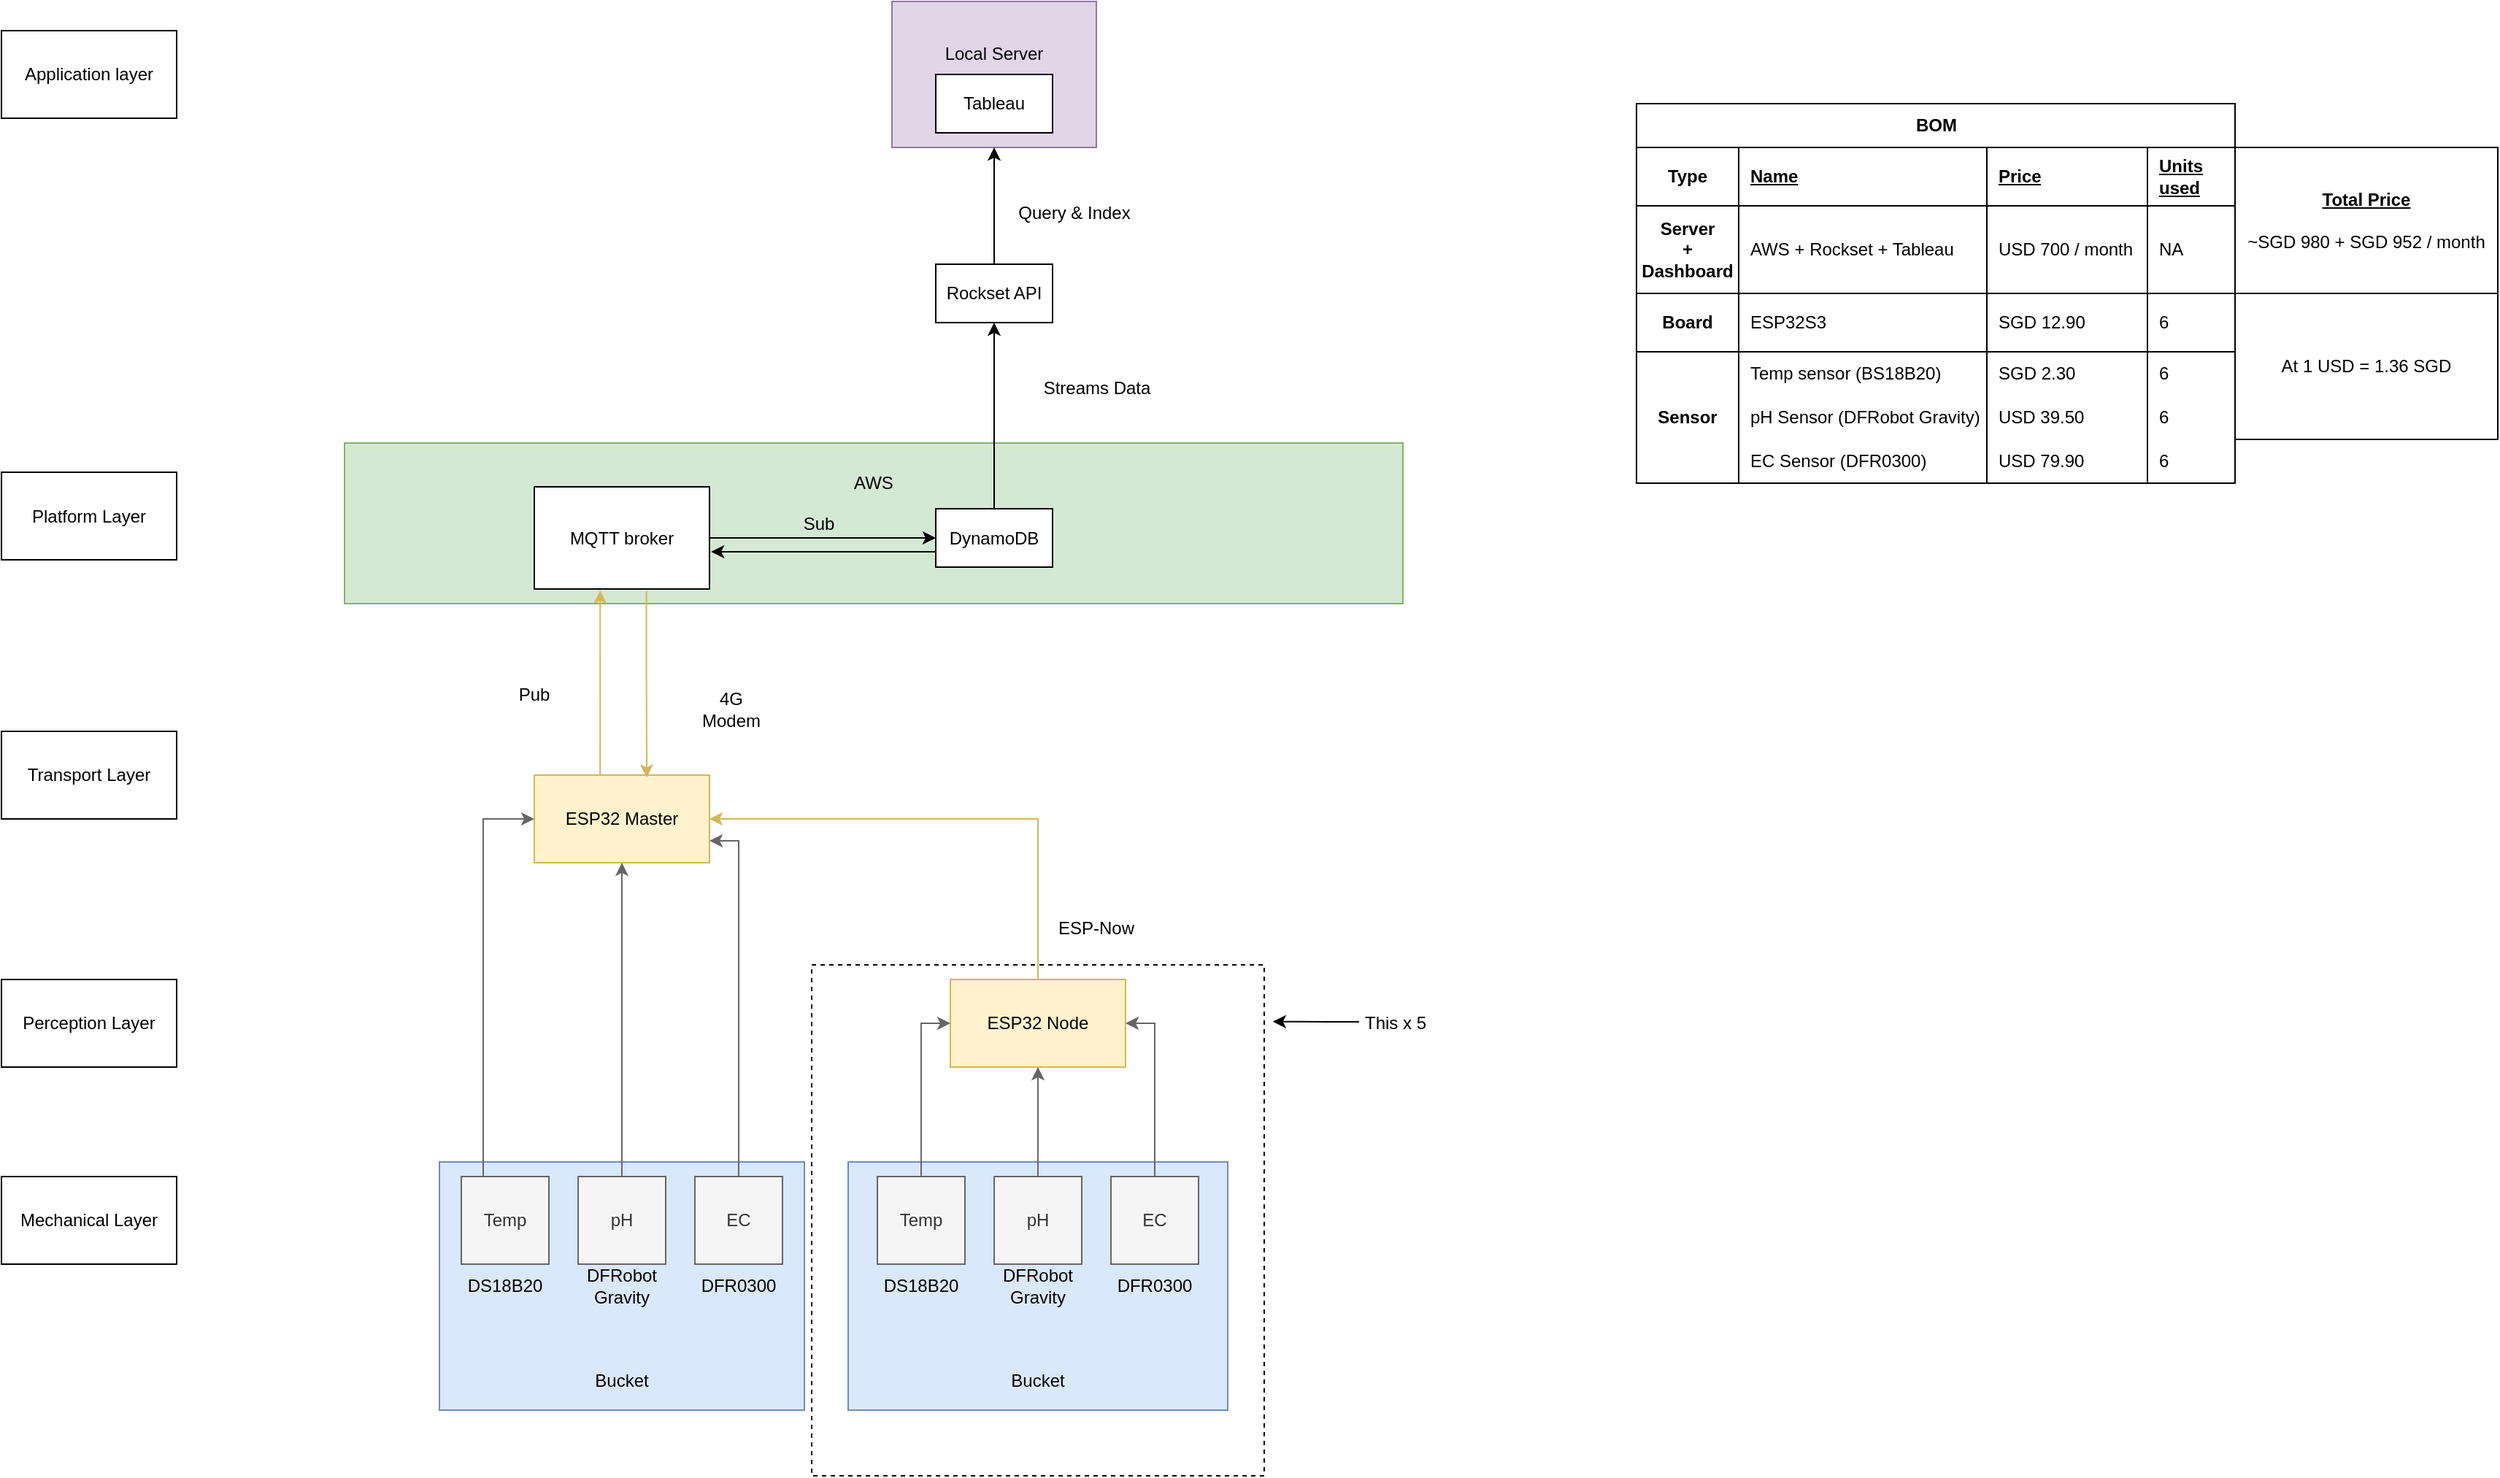 <mxfile version="21.7.5" type="device" pages="4">
  <diagram name="Reference Design 1" id="mSUXatx3NGZQLz7jR2bt">
    <mxGraphModel dx="1548" dy="902" grid="1" gridSize="10" guides="1" tooltips="1" connect="1" arrows="1" fold="1" page="1" pageScale="1" pageWidth="1100" pageHeight="850" math="0" shadow="0">
      <root>
        <mxCell id="pdjHVwJBZPTXlufEzGtt-0" />
        <mxCell id="pdjHVwJBZPTXlufEzGtt-1" parent="pdjHVwJBZPTXlufEzGtt-0" />
        <mxCell id="Ox5QC6q338esezQXy0es-73" value="" style="rounded=0;whiteSpace=wrap;html=1;" parent="pdjHVwJBZPTXlufEzGtt-1" vertex="1">
          <mxGeometry x="1150" y="90" width="410" height="260" as="geometry" />
        </mxCell>
        <mxCell id="Mg-5uD6W3iN0FRPjGjF5-0" value="&lt;br&gt;&lt;br&gt;&lt;br&gt;&lt;br&gt;&lt;br&gt;&lt;br&gt;&lt;br&gt;&lt;br&gt;&lt;br&gt;Bucket" style="rounded=0;whiteSpace=wrap;html=1;fillColor=#dae8fc;strokeColor=#6c8ebf;" parent="pdjHVwJBZPTXlufEzGtt-1" vertex="1">
          <mxGeometry x="330" y="815" width="250" height="170" as="geometry" />
        </mxCell>
        <mxCell id="gIOfLjn_O7H-7bCl5vB6-2" value="" style="rounded=0;whiteSpace=wrap;html=1;fillColor=none;dashed=1;" parent="pdjHVwJBZPTXlufEzGtt-1" vertex="1">
          <mxGeometry x="585" y="680" width="310" height="350" as="geometry" />
        </mxCell>
        <mxCell id="gIOfLjn_O7H-7bCl5vB6-0" value="&lt;br&gt;&lt;br&gt;&lt;br&gt;&lt;br&gt;&lt;br&gt;&lt;br&gt;&lt;br&gt;&lt;br&gt;&lt;br&gt;Bucket" style="rounded=0;whiteSpace=wrap;html=1;fillColor=#dae8fc;strokeColor=#6c8ebf;" parent="pdjHVwJBZPTXlufEzGtt-1" vertex="1">
          <mxGeometry x="610" y="815" width="260" height="170" as="geometry" />
        </mxCell>
        <mxCell id="pdjHVwJBZPTXlufEzGtt-2" value="Local Server&lt;br&gt;&lt;br&gt;&lt;br&gt;" style="rounded=0;whiteSpace=wrap;html=1;fillColor=#e1d5e7;strokeColor=#9673a6;" parent="pdjHVwJBZPTXlufEzGtt-1" vertex="1">
          <mxGeometry x="640" y="20" width="140" height="100" as="geometry" />
        </mxCell>
        <mxCell id="pdjHVwJBZPTXlufEzGtt-3" value="Application layer" style="rounded=0;whiteSpace=wrap;html=1;" parent="pdjHVwJBZPTXlufEzGtt-1" vertex="1">
          <mxGeometry x="30" y="40" width="120" height="60" as="geometry" />
        </mxCell>
        <mxCell id="pdjHVwJBZPTXlufEzGtt-4" value="Platform Layer" style="rounded=0;whiteSpace=wrap;html=1;" parent="pdjHVwJBZPTXlufEzGtt-1" vertex="1">
          <mxGeometry x="30" y="342.5" width="120" height="60" as="geometry" />
        </mxCell>
        <mxCell id="pdjHVwJBZPTXlufEzGtt-5" value="Transport Layer" style="rounded=0;whiteSpace=wrap;html=1;" parent="pdjHVwJBZPTXlufEzGtt-1" vertex="1">
          <mxGeometry x="30" y="520" width="120" height="60" as="geometry" />
        </mxCell>
        <mxCell id="pdjHVwJBZPTXlufEzGtt-6" value="Perception Layer" style="rounded=0;whiteSpace=wrap;html=1;" parent="pdjHVwJBZPTXlufEzGtt-1" vertex="1">
          <mxGeometry x="30" y="690" width="120" height="60" as="geometry" />
        </mxCell>
        <mxCell id="pdjHVwJBZPTXlufEzGtt-7" value="" style="edgeStyle=orthogonalEdgeStyle;rounded=0;orthogonalLoop=1;jettySize=auto;html=1;fillColor=#f5f5f5;strokeColor=#666666;entryX=0.5;entryY=1;entryDx=0;entryDy=0;" parent="pdjHVwJBZPTXlufEzGtt-1" source="pdjHVwJBZPTXlufEzGtt-8" target="pdjHVwJBZPTXlufEzGtt-10" edge="1">
          <mxGeometry relative="1" as="geometry">
            <mxPoint x="740" y="725" as="targetPoint" />
          </mxGeometry>
        </mxCell>
        <mxCell id="pdjHVwJBZPTXlufEzGtt-8" value="pH" style="rounded=0;whiteSpace=wrap;html=1;fillColor=#f5f5f5;fontColor=#333333;strokeColor=#666666;" parent="pdjHVwJBZPTXlufEzGtt-1" vertex="1">
          <mxGeometry x="710" y="825" width="60" height="60" as="geometry" />
        </mxCell>
        <mxCell id="pdjHVwJBZPTXlufEzGtt-9" value="" style="edgeStyle=orthogonalEdgeStyle;rounded=0;orthogonalLoop=1;jettySize=auto;html=1;entryX=1;entryY=0.5;entryDx=0;entryDy=0;fillColor=#fff2cc;strokeColor=#d6b656;exitX=0.5;exitY=0;exitDx=0;exitDy=0;" parent="pdjHVwJBZPTXlufEzGtt-1" source="pdjHVwJBZPTXlufEzGtt-10" target="pdjHVwJBZPTXlufEzGtt-17" edge="1">
          <mxGeometry relative="1" as="geometry">
            <mxPoint x="360" y="420" as="targetPoint" />
          </mxGeometry>
        </mxCell>
        <mxCell id="pdjHVwJBZPTXlufEzGtt-10" value="ESP32 Node" style="rounded=0;whiteSpace=wrap;html=1;fillColor=#fff2cc;strokeColor=#d6b656;" parent="pdjHVwJBZPTXlufEzGtt-1" vertex="1">
          <mxGeometry x="680" y="690" width="120" height="60" as="geometry" />
        </mxCell>
        <mxCell id="pdjHVwJBZPTXlufEzGtt-17" value="ESP32 Master" style="rounded=0;whiteSpace=wrap;html=1;fillColor=#fff2cc;strokeColor=#d6b656;" parent="pdjHVwJBZPTXlufEzGtt-1" vertex="1">
          <mxGeometry x="395" y="550" width="120" height="60" as="geometry" />
        </mxCell>
        <mxCell id="pdjHVwJBZPTXlufEzGtt-18" value="ESP-Now" style="text;html=1;strokeColor=none;fillColor=none;align=center;verticalAlign=middle;whiteSpace=wrap;rounded=0;" parent="pdjHVwJBZPTXlufEzGtt-1" vertex="1">
          <mxGeometry x="750" y="640" width="60" height="30" as="geometry" />
        </mxCell>
        <mxCell id="pdjHVwJBZPTXlufEzGtt-20" value="AWS&lt;br&gt;&lt;br&gt;&lt;br&gt;&lt;br&gt;&lt;br&gt;" style="whiteSpace=wrap;html=1;rounded=0;fillColor=#d5e8d4;strokeColor=#82b366;" parent="pdjHVwJBZPTXlufEzGtt-1" vertex="1">
          <mxGeometry x="265" y="322.5" width="725" height="110" as="geometry" />
        </mxCell>
        <mxCell id="pdjHVwJBZPTXlufEzGtt-21" value="MQTT broker" style="rounded=0;whiteSpace=wrap;html=1;" parent="pdjHVwJBZPTXlufEzGtt-1" vertex="1">
          <mxGeometry x="395" y="352.5" width="120" height="70" as="geometry" />
        </mxCell>
        <mxCell id="pdjHVwJBZPTXlufEzGtt-22" value="Tableau" style="rounded=0;whiteSpace=wrap;html=1;" parent="pdjHVwJBZPTXlufEzGtt-1" vertex="1">
          <mxGeometry x="670" y="70" width="80" height="40" as="geometry" />
        </mxCell>
        <mxCell id="pdjHVwJBZPTXlufEzGtt-23" value="DynamoDB" style="rounded=0;whiteSpace=wrap;html=1;" parent="pdjHVwJBZPTXlufEzGtt-1" vertex="1">
          <mxGeometry x="670" y="367.5" width="80" height="40" as="geometry" />
        </mxCell>
        <mxCell id="pdjHVwJBZPTXlufEzGtt-24" value="4G Modem" style="text;html=1;strokeColor=none;fillColor=none;align=center;verticalAlign=middle;whiteSpace=wrap;rounded=0;" parent="pdjHVwJBZPTXlufEzGtt-1" vertex="1">
          <mxGeometry x="500" y="490" width="60" height="30" as="geometry" />
        </mxCell>
        <mxCell id="pdjHVwJBZPTXlufEzGtt-26" value="" style="endArrow=classic;html=1;rounded=0;entryX=0;entryY=0.5;entryDx=0;entryDy=0;" parent="pdjHVwJBZPTXlufEzGtt-1" source="pdjHVwJBZPTXlufEzGtt-21" target="pdjHVwJBZPTXlufEzGtt-23" edge="1">
          <mxGeometry width="50" height="50" relative="1" as="geometry">
            <mxPoint x="515" y="447.5" as="sourcePoint" />
            <mxPoint x="585.711" y="397.5" as="targetPoint" />
          </mxGeometry>
        </mxCell>
        <mxCell id="pdjHVwJBZPTXlufEzGtt-27" value="" style="endArrow=classic;html=1;rounded=0;exitX=0.5;exitY=0;exitDx=0;exitDy=0;edgeStyle=orthogonalEdgeStyle;entryX=0.5;entryY=1;entryDx=0;entryDy=0;" parent="pdjHVwJBZPTXlufEzGtt-1" source="pdjHVwJBZPTXlufEzGtt-23" target="lT68ZIhUBTJ1D-G0YQ4a-0" edge="1">
          <mxGeometry width="50" height="50" relative="1" as="geometry">
            <mxPoint x="574.71" y="367.5" as="sourcePoint" />
            <mxPoint x="560" y="250" as="targetPoint" />
          </mxGeometry>
        </mxCell>
        <mxCell id="pdjHVwJBZPTXlufEzGtt-28" value="Pub" style="text;html=1;strokeColor=none;fillColor=none;align=center;verticalAlign=middle;whiteSpace=wrap;rounded=0;" parent="pdjHVwJBZPTXlufEzGtt-1" vertex="1">
          <mxGeometry x="365" y="480" width="60" height="30" as="geometry" />
        </mxCell>
        <mxCell id="pdjHVwJBZPTXlufEzGtt-40" value="Mechanical Layer" style="rounded=0;whiteSpace=wrap;html=1;" parent="pdjHVwJBZPTXlufEzGtt-1" vertex="1">
          <mxGeometry x="30" y="825" width="120" height="60" as="geometry" />
        </mxCell>
        <mxCell id="pdjHVwJBZPTXlufEzGtt-41" value="" style="edgeStyle=orthogonalEdgeStyle;rounded=0;orthogonalLoop=1;jettySize=auto;html=1;fillColor=#fff2cc;strokeColor=#d6b656;exitX=0.64;exitY=1.02;exitDx=0;exitDy=0;exitPerimeter=0;entryX=0.642;entryY=0.028;entryDx=0;entryDy=0;entryPerimeter=0;" parent="pdjHVwJBZPTXlufEzGtt-1" source="pdjHVwJBZPTXlufEzGtt-21" target="pdjHVwJBZPTXlufEzGtt-17" edge="1">
          <mxGeometry relative="1" as="geometry">
            <mxPoint x="470" y="350" as="sourcePoint" />
            <mxPoint x="460" y="380" as="targetPoint" />
            <Array as="points">
              <mxPoint x="472" y="480" />
              <mxPoint x="472" y="480" />
            </Array>
          </mxGeometry>
        </mxCell>
        <mxCell id="pdjHVwJBZPTXlufEzGtt-43" value="" style="endArrow=classic;html=1;rounded=0;entryX=1.009;entryY=0.635;entryDx=0;entryDy=0;entryPerimeter=0;edgeStyle=orthogonalEdgeStyle;" parent="pdjHVwJBZPTXlufEzGtt-1" target="pdjHVwJBZPTXlufEzGtt-21" edge="1">
          <mxGeometry width="50" height="50" relative="1" as="geometry">
            <mxPoint x="670" y="400" as="sourcePoint" />
            <mxPoint x="545" y="397.5" as="targetPoint" />
            <Array as="points">
              <mxPoint x="670" y="397" />
            </Array>
          </mxGeometry>
        </mxCell>
        <mxCell id="pdjHVwJBZPTXlufEzGtt-97" value="" style="edgeStyle=orthogonalEdgeStyle;rounded=0;orthogonalLoop=1;jettySize=auto;html=1;fillColor=#fff2cc;strokeColor=#d6b656;entryX=0.376;entryY=1.015;entryDx=0;entryDy=0;entryPerimeter=0;exitX=0.25;exitY=0;exitDx=0;exitDy=0;" parent="pdjHVwJBZPTXlufEzGtt-1" source="pdjHVwJBZPTXlufEzGtt-17" target="pdjHVwJBZPTXlufEzGtt-21" edge="1">
          <mxGeometry relative="1" as="geometry">
            <mxPoint x="440" y="390" as="sourcePoint" />
            <mxPoint x="440" y="350" as="targetPoint" />
            <Array as="points">
              <mxPoint x="440" y="550" />
            </Array>
          </mxGeometry>
        </mxCell>
        <mxCell id="Xgc-tF0ymh-0NQXwX-aS-1" value="EC" style="rounded=0;whiteSpace=wrap;html=1;fillColor=#f5f5f5;fontColor=#333333;strokeColor=#666666;" parent="pdjHVwJBZPTXlufEzGtt-1" vertex="1">
          <mxGeometry x="790" y="825" width="60" height="60" as="geometry" />
        </mxCell>
        <mxCell id="Xgc-tF0ymh-0NQXwX-aS-2" value="Temp" style="rounded=0;whiteSpace=wrap;html=1;fillColor=#f5f5f5;fontColor=#333333;strokeColor=#666666;" parent="pdjHVwJBZPTXlufEzGtt-1" vertex="1">
          <mxGeometry x="630" y="825" width="60" height="60" as="geometry" />
        </mxCell>
        <mxCell id="Xgc-tF0ymh-0NQXwX-aS-3" value="" style="edgeStyle=orthogonalEdgeStyle;rounded=0;orthogonalLoop=1;jettySize=auto;html=1;fillColor=#f5f5f5;strokeColor=#666666;entryX=0;entryY=0.5;entryDx=0;entryDy=0;" parent="pdjHVwJBZPTXlufEzGtt-1" source="Xgc-tF0ymh-0NQXwX-aS-2" target="pdjHVwJBZPTXlufEzGtt-10" edge="1">
          <mxGeometry relative="1" as="geometry">
            <mxPoint x="659.8" y="725" as="targetPoint" />
            <mxPoint x="659.8" y="785" as="sourcePoint" />
          </mxGeometry>
        </mxCell>
        <mxCell id="Xgc-tF0ymh-0NQXwX-aS-5" value="" style="edgeStyle=orthogonalEdgeStyle;rounded=0;orthogonalLoop=1;jettySize=auto;html=1;fillColor=#f5f5f5;strokeColor=#666666;entryX=1;entryY=0.5;entryDx=0;entryDy=0;exitX=0.5;exitY=0;exitDx=0;exitDy=0;" parent="pdjHVwJBZPTXlufEzGtt-1" source="Xgc-tF0ymh-0NQXwX-aS-1" target="pdjHVwJBZPTXlufEzGtt-10" edge="1">
          <mxGeometry relative="1" as="geometry">
            <mxPoint x="819.8" y="725" as="targetPoint" />
            <mxPoint x="819.8" y="785" as="sourcePoint" />
            <Array as="points">
              <mxPoint x="820" y="720" />
            </Array>
          </mxGeometry>
        </mxCell>
        <mxCell id="Xgc-tF0ymh-0NQXwX-aS-9" value="DFRobot&lt;br&gt;Gravity" style="text;html=1;strokeColor=none;fillColor=none;align=center;verticalAlign=middle;whiteSpace=wrap;rounded=0;" parent="pdjHVwJBZPTXlufEzGtt-1" vertex="1">
          <mxGeometry x="710" y="885" width="60" height="30" as="geometry" />
        </mxCell>
        <mxCell id="Xgc-tF0ymh-0NQXwX-aS-10" value="DFR0300" style="text;html=1;strokeColor=none;fillColor=none;align=center;verticalAlign=middle;whiteSpace=wrap;rounded=0;" parent="pdjHVwJBZPTXlufEzGtt-1" vertex="1">
          <mxGeometry x="790" y="885" width="60" height="30" as="geometry" />
        </mxCell>
        <mxCell id="OfvR_gQvhmY85sJ1QPW--2" style="edgeStyle=orthogonalEdgeStyle;rounded=0;orthogonalLoop=1;jettySize=auto;html=1;entryX=1.019;entryY=0.111;entryDx=0;entryDy=0;entryPerimeter=0;" parent="pdjHVwJBZPTXlufEzGtt-1" source="OfvR_gQvhmY85sJ1QPW--0" target="gIOfLjn_O7H-7bCl5vB6-2" edge="1">
          <mxGeometry relative="1" as="geometry">
            <mxPoint x="860" y="720" as="targetPoint" />
            <Array as="points">
              <mxPoint x="940" y="719" />
              <mxPoint x="940" y="719" />
            </Array>
          </mxGeometry>
        </mxCell>
        <mxCell id="OfvR_gQvhmY85sJ1QPW--0" value="This x 5" style="text;html=1;strokeColor=none;fillColor=none;align=center;verticalAlign=middle;whiteSpace=wrap;rounded=0;" parent="pdjHVwJBZPTXlufEzGtt-1" vertex="1">
          <mxGeometry x="960" y="675" width="50" height="90" as="geometry" />
        </mxCell>
        <mxCell id="xloS5mjgfLRDalYpdNot-15" value="" style="edgeStyle=orthogonalEdgeStyle;rounded=0;orthogonalLoop=1;jettySize=auto;html=1;fillColor=#f5f5f5;strokeColor=#666666;entryX=0.5;entryY=1;entryDx=0;entryDy=0;" parent="pdjHVwJBZPTXlufEzGtt-1" source="xloS5mjgfLRDalYpdNot-16" target="pdjHVwJBZPTXlufEzGtt-17" edge="1">
          <mxGeometry relative="1" as="geometry">
            <mxPoint x="440" y="640" as="targetPoint" />
          </mxGeometry>
        </mxCell>
        <mxCell id="xloS5mjgfLRDalYpdNot-16" value="pH" style="rounded=0;whiteSpace=wrap;html=1;fillColor=#f5f5f5;fontColor=#333333;strokeColor=#666666;" parent="pdjHVwJBZPTXlufEzGtt-1" vertex="1">
          <mxGeometry x="425" y="825" width="60" height="60" as="geometry" />
        </mxCell>
        <mxCell id="xloS5mjgfLRDalYpdNot-17" value="EC" style="rounded=0;whiteSpace=wrap;html=1;fillColor=#f5f5f5;fontColor=#333333;strokeColor=#666666;" parent="pdjHVwJBZPTXlufEzGtt-1" vertex="1">
          <mxGeometry x="505" y="825" width="60" height="60" as="geometry" />
        </mxCell>
        <mxCell id="xloS5mjgfLRDalYpdNot-18" value="Temp" style="rounded=0;whiteSpace=wrap;html=1;fillColor=#f5f5f5;fontColor=#333333;strokeColor=#666666;" parent="pdjHVwJBZPTXlufEzGtt-1" vertex="1">
          <mxGeometry x="345" y="825" width="60" height="60" as="geometry" />
        </mxCell>
        <mxCell id="xloS5mjgfLRDalYpdNot-19" value="" style="edgeStyle=orthogonalEdgeStyle;rounded=0;orthogonalLoop=1;jettySize=auto;html=1;fillColor=#f5f5f5;strokeColor=#666666;entryX=0;entryY=0.5;entryDx=0;entryDy=0;" parent="pdjHVwJBZPTXlufEzGtt-1" source="xloS5mjgfLRDalYpdNot-18" target="pdjHVwJBZPTXlufEzGtt-17" edge="1">
          <mxGeometry relative="1" as="geometry">
            <mxPoint x="380" y="610" as="targetPoint" />
            <mxPoint x="359.8" y="675" as="sourcePoint" />
            <Array as="points">
              <mxPoint x="360" y="580" />
            </Array>
          </mxGeometry>
        </mxCell>
        <mxCell id="xloS5mjgfLRDalYpdNot-20" value="" style="edgeStyle=orthogonalEdgeStyle;rounded=0;orthogonalLoop=1;jettySize=auto;html=1;fillColor=#f5f5f5;strokeColor=#666666;entryX=1;entryY=0.75;entryDx=0;entryDy=0;exitX=0.5;exitY=0;exitDx=0;exitDy=0;" parent="pdjHVwJBZPTXlufEzGtt-1" source="xloS5mjgfLRDalYpdNot-17" target="pdjHVwJBZPTXlufEzGtt-17" edge="1">
          <mxGeometry relative="1" as="geometry">
            <mxPoint x="500" y="610" as="targetPoint" />
            <mxPoint x="519.8" y="675" as="sourcePoint" />
            <Array as="points">
              <mxPoint x="535" y="595" />
            </Array>
          </mxGeometry>
        </mxCell>
        <mxCell id="xloS5mjgfLRDalYpdNot-21" value="DFRobot&lt;br&gt;Gravity" style="text;html=1;strokeColor=none;fillColor=none;align=center;verticalAlign=middle;whiteSpace=wrap;rounded=0;" parent="pdjHVwJBZPTXlufEzGtt-1" vertex="1">
          <mxGeometry x="425" y="885" width="60" height="30" as="geometry" />
        </mxCell>
        <mxCell id="xloS5mjgfLRDalYpdNot-22" value="DFR0300" style="text;html=1;strokeColor=none;fillColor=none;align=center;verticalAlign=middle;whiteSpace=wrap;rounded=0;" parent="pdjHVwJBZPTXlufEzGtt-1" vertex="1">
          <mxGeometry x="505" y="885" width="60" height="30" as="geometry" />
        </mxCell>
        <mxCell id="Ox5QC6q338esezQXy0es-4" value="DS18B20" style="text;html=1;strokeColor=none;fillColor=none;align=center;verticalAlign=middle;whiteSpace=wrap;rounded=0;" parent="pdjHVwJBZPTXlufEzGtt-1" vertex="1">
          <mxGeometry x="630" y="885" width="60" height="30" as="geometry" />
        </mxCell>
        <mxCell id="Ox5QC6q338esezQXy0es-7" value="DS18B20" style="text;html=1;strokeColor=none;fillColor=none;align=center;verticalAlign=middle;whiteSpace=wrap;rounded=0;" parent="pdjHVwJBZPTXlufEzGtt-1" vertex="1">
          <mxGeometry x="345" y="885" width="60" height="30" as="geometry" />
        </mxCell>
        <mxCell id="Ox5QC6q338esezQXy0es-22" value="BOM" style="shape=table;startSize=30;container=1;collapsible=1;childLayout=tableLayout;fixedRows=1;rowLines=0;fontStyle=1;align=center;resizeLast=1;html=1;labelBackgroundColor=default;" parent="pdjHVwJBZPTXlufEzGtt-1" vertex="1">
          <mxGeometry x="1150" y="90" width="410" height="260" as="geometry" />
        </mxCell>
        <mxCell id="Ox5QC6q338esezQXy0es-23" value="" style="shape=tableRow;horizontal=0;startSize=0;swimlaneHead=0;swimlaneBody=0;fillColor=none;collapsible=0;dropTarget=0;points=[[0,0.5],[1,0.5]];portConstraint=eastwest;top=0;left=0;right=0;bottom=1;labelBackgroundColor=default;" parent="Ox5QC6q338esezQXy0es-22" vertex="1">
          <mxGeometry y="30" width="410" height="40" as="geometry" />
        </mxCell>
        <mxCell id="Ox5QC6q338esezQXy0es-24" value="Type" style="shape=partialRectangle;connectable=0;fillColor=none;top=0;left=0;bottom=0;right=0;fontStyle=1;overflow=hidden;whiteSpace=wrap;html=1;labelBackgroundColor=default;" parent="Ox5QC6q338esezQXy0es-23" vertex="1">
          <mxGeometry width="70" height="40" as="geometry">
            <mxRectangle width="70" height="40" as="alternateBounds" />
          </mxGeometry>
        </mxCell>
        <mxCell id="Ox5QC6q338esezQXy0es-25" value="Name" style="shape=partialRectangle;connectable=0;fillColor=none;top=0;left=0;bottom=0;right=0;align=left;spacingLeft=6;fontStyle=5;overflow=hidden;whiteSpace=wrap;html=1;labelBackgroundColor=default;" parent="Ox5QC6q338esezQXy0es-23" vertex="1">
          <mxGeometry x="70" width="170" height="40" as="geometry">
            <mxRectangle width="170" height="40" as="alternateBounds" />
          </mxGeometry>
        </mxCell>
        <mxCell id="Ox5QC6q338esezQXy0es-35" value="Price" style="shape=partialRectangle;connectable=0;fillColor=none;top=0;left=0;bottom=0;right=0;align=left;spacingLeft=6;fontStyle=5;overflow=hidden;whiteSpace=wrap;html=1;labelBackgroundColor=default;" parent="Ox5QC6q338esezQXy0es-23" vertex="1">
          <mxGeometry x="240" width="110" height="40" as="geometry">
            <mxRectangle width="110" height="40" as="alternateBounds" />
          </mxGeometry>
        </mxCell>
        <mxCell id="Ox5QC6q338esezQXy0es-47" value="Units used" style="shape=partialRectangle;connectable=0;fillColor=none;top=0;left=0;bottom=0;right=0;align=left;spacingLeft=6;fontStyle=5;overflow=hidden;whiteSpace=wrap;html=1;labelBackgroundColor=default;" parent="Ox5QC6q338esezQXy0es-23" vertex="1">
          <mxGeometry x="350" width="60" height="40" as="geometry">
            <mxRectangle width="60" height="40" as="alternateBounds" />
          </mxGeometry>
        </mxCell>
        <mxCell id="Ox5QC6q338esezQXy0es-52" style="shape=tableRow;horizontal=0;startSize=0;swimlaneHead=0;swimlaneBody=0;fillColor=none;collapsible=0;dropTarget=0;points=[[0,0.5],[1,0.5]];portConstraint=eastwest;top=0;left=0;right=0;bottom=1;labelBackgroundColor=default;" parent="Ox5QC6q338esezQXy0es-22" vertex="1">
          <mxGeometry y="70" width="410" height="60" as="geometry" />
        </mxCell>
        <mxCell id="Ox5QC6q338esezQXy0es-53" value="Server&lt;br&gt;+ Dashboard" style="shape=partialRectangle;connectable=0;fillColor=none;top=0;left=0;bottom=0;right=0;fontStyle=1;overflow=hidden;whiteSpace=wrap;html=1;labelBackgroundColor=default;" parent="Ox5QC6q338esezQXy0es-52" vertex="1">
          <mxGeometry width="70" height="60" as="geometry">
            <mxRectangle width="70" height="60" as="alternateBounds" />
          </mxGeometry>
        </mxCell>
        <mxCell id="Ox5QC6q338esezQXy0es-54" value="AWS + Rockset + Tableau" style="shape=partialRectangle;connectable=0;fillColor=none;top=0;left=0;bottom=0;right=0;align=left;spacingLeft=6;overflow=hidden;whiteSpace=wrap;html=1;labelBackgroundColor=default;" parent="Ox5QC6q338esezQXy0es-52" vertex="1">
          <mxGeometry x="70" width="170" height="60" as="geometry">
            <mxRectangle width="170" height="60" as="alternateBounds" />
          </mxGeometry>
        </mxCell>
        <mxCell id="Ox5QC6q338esezQXy0es-55" value="USD 700 / month" style="shape=partialRectangle;connectable=0;fillColor=none;top=0;left=0;bottom=0;right=0;align=left;spacingLeft=6;overflow=hidden;whiteSpace=wrap;html=1;labelBackgroundColor=default;" parent="Ox5QC6q338esezQXy0es-52" vertex="1">
          <mxGeometry x="240" width="110" height="60" as="geometry">
            <mxRectangle width="110" height="60" as="alternateBounds" />
          </mxGeometry>
        </mxCell>
        <mxCell id="Ox5QC6q338esezQXy0es-56" value="NA" style="shape=partialRectangle;connectable=0;fillColor=none;top=0;left=0;bottom=0;right=0;align=left;spacingLeft=6;overflow=hidden;whiteSpace=wrap;html=1;labelBackgroundColor=default;" parent="Ox5QC6q338esezQXy0es-52" vertex="1">
          <mxGeometry x="350" width="60" height="60" as="geometry">
            <mxRectangle width="60" height="60" as="alternateBounds" />
          </mxGeometry>
        </mxCell>
        <mxCell id="Ox5QC6q338esezQXy0es-57" style="shape=tableRow;horizontal=0;startSize=0;swimlaneHead=0;swimlaneBody=0;fillColor=none;collapsible=0;dropTarget=0;points=[[0,0.5],[1,0.5]];portConstraint=eastwest;top=0;left=0;right=0;bottom=1;labelBackgroundColor=default;" parent="Ox5QC6q338esezQXy0es-22" vertex="1">
          <mxGeometry y="130" width="410" height="40" as="geometry" />
        </mxCell>
        <mxCell id="Ox5QC6q338esezQXy0es-58" value="&lt;b&gt;Board&lt;/b&gt;" style="shape=partialRectangle;connectable=0;fillColor=none;top=0;left=0;bottom=0;right=0;fontStyle=0;overflow=hidden;whiteSpace=wrap;html=1;labelBackgroundColor=default;" parent="Ox5QC6q338esezQXy0es-57" vertex="1">
          <mxGeometry width="70" height="40" as="geometry">
            <mxRectangle width="70" height="40" as="alternateBounds" />
          </mxGeometry>
        </mxCell>
        <mxCell id="Ox5QC6q338esezQXy0es-59" value="&lt;span style=&quot;&quot;&gt;ESP32S3&lt;/span&gt;" style="shape=partialRectangle;connectable=0;fillColor=none;top=0;left=0;bottom=0;right=0;align=left;spacingLeft=6;fontStyle=0;overflow=hidden;whiteSpace=wrap;html=1;labelBorderColor=none;labelBackgroundColor=default;" parent="Ox5QC6q338esezQXy0es-57" vertex="1">
          <mxGeometry x="70" width="170" height="40" as="geometry">
            <mxRectangle width="170" height="40" as="alternateBounds" />
          </mxGeometry>
        </mxCell>
        <mxCell id="Ox5QC6q338esezQXy0es-60" value="SGD 12.90" style="shape=partialRectangle;connectable=0;fillColor=none;top=0;left=0;bottom=0;right=0;align=left;spacingLeft=6;overflow=hidden;whiteSpace=wrap;html=1;labelBackgroundColor=default;" parent="Ox5QC6q338esezQXy0es-57" vertex="1">
          <mxGeometry x="240" width="110" height="40" as="geometry">
            <mxRectangle width="110" height="40" as="alternateBounds" />
          </mxGeometry>
        </mxCell>
        <mxCell id="Ox5QC6q338esezQXy0es-61" value="6" style="shape=partialRectangle;connectable=0;fillColor=none;top=0;left=0;bottom=0;right=0;align=left;spacingLeft=6;overflow=hidden;whiteSpace=wrap;html=1;labelBackgroundColor=default;" parent="Ox5QC6q338esezQXy0es-57" vertex="1">
          <mxGeometry x="350" width="60" height="40" as="geometry">
            <mxRectangle width="60" height="40" as="alternateBounds" />
          </mxGeometry>
        </mxCell>
        <mxCell id="Ox5QC6q338esezQXy0es-26" value="" style="shape=tableRow;horizontal=0;startSize=0;swimlaneHead=0;swimlaneBody=0;fillColor=none;collapsible=0;dropTarget=0;points=[[0,0.5],[1,0.5]];portConstraint=eastwest;top=0;left=0;right=0;bottom=0;labelBackgroundColor=default;" parent="Ox5QC6q338esezQXy0es-22" vertex="1">
          <mxGeometry y="170" width="410" height="30" as="geometry" />
        </mxCell>
        <mxCell id="Ox5QC6q338esezQXy0es-27" value="" style="shape=partialRectangle;connectable=0;fillColor=none;top=0;left=0;bottom=0;right=0;editable=1;overflow=hidden;whiteSpace=wrap;html=1;labelBackgroundColor=default;" parent="Ox5QC6q338esezQXy0es-26" vertex="1">
          <mxGeometry width="70" height="30" as="geometry">
            <mxRectangle width="70" height="30" as="alternateBounds" />
          </mxGeometry>
        </mxCell>
        <mxCell id="Ox5QC6q338esezQXy0es-28" value="Temp sensor (BS18B20)" style="shape=partialRectangle;connectable=0;fillColor=none;top=0;left=0;bottom=0;right=0;align=left;spacingLeft=6;overflow=hidden;whiteSpace=wrap;html=1;labelBackgroundColor=default;" parent="Ox5QC6q338esezQXy0es-26" vertex="1">
          <mxGeometry x="70" width="170" height="30" as="geometry">
            <mxRectangle width="170" height="30" as="alternateBounds" />
          </mxGeometry>
        </mxCell>
        <mxCell id="Ox5QC6q338esezQXy0es-36" value="SGD 2.30" style="shape=partialRectangle;connectable=0;fillColor=none;top=0;left=0;bottom=0;right=0;align=left;spacingLeft=6;overflow=hidden;whiteSpace=wrap;html=1;labelBackgroundColor=default;" parent="Ox5QC6q338esezQXy0es-26" vertex="1">
          <mxGeometry x="240" width="110" height="30" as="geometry">
            <mxRectangle width="110" height="30" as="alternateBounds" />
          </mxGeometry>
        </mxCell>
        <mxCell id="Ox5QC6q338esezQXy0es-49" value="6" style="shape=partialRectangle;connectable=0;fillColor=none;top=0;left=0;bottom=0;right=0;align=left;spacingLeft=6;overflow=hidden;whiteSpace=wrap;html=1;labelBackgroundColor=default;" parent="Ox5QC6q338esezQXy0es-26" vertex="1">
          <mxGeometry x="350" width="60" height="30" as="geometry">
            <mxRectangle width="60" height="30" as="alternateBounds" />
          </mxGeometry>
        </mxCell>
        <mxCell id="Ox5QC6q338esezQXy0es-29" value="" style="shape=tableRow;horizontal=0;startSize=0;swimlaneHead=0;swimlaneBody=0;fillColor=none;collapsible=0;dropTarget=0;points=[[0,0.5],[1,0.5]];portConstraint=eastwest;top=0;left=0;right=0;bottom=0;labelBackgroundColor=default;" parent="Ox5QC6q338esezQXy0es-22" vertex="1">
          <mxGeometry y="200" width="410" height="30" as="geometry" />
        </mxCell>
        <mxCell id="Ox5QC6q338esezQXy0es-30" value="Sensor" style="shape=partialRectangle;connectable=0;fillColor=none;top=0;left=0;bottom=0;right=0;editable=1;overflow=hidden;whiteSpace=wrap;html=1;fontStyle=1;labelBackgroundColor=default;" parent="Ox5QC6q338esezQXy0es-29" vertex="1">
          <mxGeometry width="70" height="30" as="geometry">
            <mxRectangle width="70" height="30" as="alternateBounds" />
          </mxGeometry>
        </mxCell>
        <mxCell id="Ox5QC6q338esezQXy0es-31" value="pH Sensor (DFRobot Gravity)" style="shape=partialRectangle;connectable=0;fillColor=none;top=0;left=0;bottom=0;right=0;align=left;spacingLeft=6;overflow=hidden;whiteSpace=wrap;html=1;labelBackgroundColor=default;" parent="Ox5QC6q338esezQXy0es-29" vertex="1">
          <mxGeometry x="70" width="170" height="30" as="geometry">
            <mxRectangle width="170" height="30" as="alternateBounds" />
          </mxGeometry>
        </mxCell>
        <mxCell id="Ox5QC6q338esezQXy0es-37" value="USD 39.50" style="shape=partialRectangle;connectable=0;fillColor=none;top=0;left=0;bottom=0;right=0;align=left;spacingLeft=6;overflow=hidden;whiteSpace=wrap;html=1;labelBackgroundColor=default;" parent="Ox5QC6q338esezQXy0es-29" vertex="1">
          <mxGeometry x="240" width="110" height="30" as="geometry">
            <mxRectangle width="110" height="30" as="alternateBounds" />
          </mxGeometry>
        </mxCell>
        <mxCell id="Ox5QC6q338esezQXy0es-50" value="6" style="shape=partialRectangle;connectable=0;fillColor=none;top=0;left=0;bottom=0;right=0;align=left;spacingLeft=6;overflow=hidden;whiteSpace=wrap;html=1;labelBackgroundColor=default;" parent="Ox5QC6q338esezQXy0es-29" vertex="1">
          <mxGeometry x="350" width="60" height="30" as="geometry">
            <mxRectangle width="60" height="30" as="alternateBounds" />
          </mxGeometry>
        </mxCell>
        <mxCell id="Ox5QC6q338esezQXy0es-32" value="" style="shape=tableRow;horizontal=0;startSize=0;swimlaneHead=0;swimlaneBody=0;fillColor=none;collapsible=0;dropTarget=0;points=[[0,0.5],[1,0.5]];portConstraint=eastwest;top=0;left=0;right=0;bottom=0;labelBackgroundColor=default;" parent="Ox5QC6q338esezQXy0es-22" vertex="1">
          <mxGeometry y="230" width="410" height="30" as="geometry" />
        </mxCell>
        <mxCell id="Ox5QC6q338esezQXy0es-33" value="" style="shape=partialRectangle;connectable=0;fillColor=none;top=0;left=0;bottom=0;right=0;editable=1;overflow=hidden;whiteSpace=wrap;html=1;labelBackgroundColor=default;" parent="Ox5QC6q338esezQXy0es-32" vertex="1">
          <mxGeometry width="70" height="30" as="geometry">
            <mxRectangle width="70" height="30" as="alternateBounds" />
          </mxGeometry>
        </mxCell>
        <mxCell id="Ox5QC6q338esezQXy0es-34" value="EC Sensor (DFR0300)" style="shape=partialRectangle;connectable=0;fillColor=none;top=0;left=0;bottom=0;right=0;align=left;spacingLeft=6;overflow=hidden;whiteSpace=wrap;html=1;labelBackgroundColor=default;" parent="Ox5QC6q338esezQXy0es-32" vertex="1">
          <mxGeometry x="70" width="170" height="30" as="geometry">
            <mxRectangle width="170" height="30" as="alternateBounds" />
          </mxGeometry>
        </mxCell>
        <mxCell id="Ox5QC6q338esezQXy0es-38" value="USD 79.90" style="shape=partialRectangle;connectable=0;fillColor=none;top=0;left=0;bottom=0;right=0;align=left;spacingLeft=6;overflow=hidden;whiteSpace=wrap;html=1;labelBackgroundColor=default;" parent="Ox5QC6q338esezQXy0es-32" vertex="1">
          <mxGeometry x="240" width="110" height="30" as="geometry">
            <mxRectangle width="110" height="30" as="alternateBounds" />
          </mxGeometry>
        </mxCell>
        <mxCell id="Ox5QC6q338esezQXy0es-51" value="6" style="shape=partialRectangle;connectable=0;fillColor=none;top=0;left=0;bottom=0;right=0;align=left;spacingLeft=6;overflow=hidden;whiteSpace=wrap;html=1;labelBackgroundColor=default;" parent="Ox5QC6q338esezQXy0es-32" vertex="1">
          <mxGeometry x="350" width="60" height="30" as="geometry">
            <mxRectangle width="60" height="30" as="alternateBounds" />
          </mxGeometry>
        </mxCell>
        <mxCell id="Ox5QC6q338esezQXy0es-74" value="&lt;u style=&quot;font-weight: bold;&quot;&gt;Total Price&lt;/u&gt;&lt;br&gt;&lt;br&gt;~SGD 980 + SGD 952 / month" style="rounded=0;whiteSpace=wrap;html=1;" parent="pdjHVwJBZPTXlufEzGtt-1" vertex="1">
          <mxGeometry x="1560" y="120" width="180" height="100" as="geometry" />
        </mxCell>
        <mxCell id="Ox5QC6q338esezQXy0es-75" value="At 1 USD = 1.36 SGD" style="rounded=0;whiteSpace=wrap;html=1;" parent="pdjHVwJBZPTXlufEzGtt-1" vertex="1">
          <mxGeometry x="1560" y="220" width="180" height="100" as="geometry" />
        </mxCell>
        <mxCell id="In__avjRmnk91di6LbIf-0" value="Sub" style="text;html=1;strokeColor=none;fillColor=none;align=center;verticalAlign=middle;whiteSpace=wrap;rounded=0;" parent="pdjHVwJBZPTXlufEzGtt-1" vertex="1">
          <mxGeometry x="560" y="362.5" width="60" height="30" as="geometry" />
        </mxCell>
        <mxCell id="lT68ZIhUBTJ1D-G0YQ4a-0" value="Rockset API" style="rounded=0;whiteSpace=wrap;html=1;" parent="pdjHVwJBZPTXlufEzGtt-1" vertex="1">
          <mxGeometry x="670" y="200" width="80" height="40" as="geometry" />
        </mxCell>
        <mxCell id="lT68ZIhUBTJ1D-G0YQ4a-1" value="" style="endArrow=classic;html=1;rounded=0;exitX=0.5;exitY=0;exitDx=0;exitDy=0;edgeStyle=orthogonalEdgeStyle;entryX=0.5;entryY=1;entryDx=0;entryDy=0;" parent="pdjHVwJBZPTXlufEzGtt-1" source="lT68ZIhUBTJ1D-G0YQ4a-0" target="pdjHVwJBZPTXlufEzGtt-2" edge="1">
          <mxGeometry width="50" height="50" relative="1" as="geometry">
            <mxPoint x="720" y="338" as="sourcePoint" />
            <mxPoint x="720" y="250" as="targetPoint" />
          </mxGeometry>
        </mxCell>
        <mxCell id="lT68ZIhUBTJ1D-G0YQ4a-2" value="Query &amp;amp; Index" style="text;html=1;strokeColor=none;fillColor=none;align=center;verticalAlign=middle;whiteSpace=wrap;rounded=0;" parent="pdjHVwJBZPTXlufEzGtt-1" vertex="1">
          <mxGeometry x="720" y="150" width="90" height="30" as="geometry" />
        </mxCell>
        <mxCell id="lT68ZIhUBTJ1D-G0YQ4a-3" value="Streams Data" style="text;html=1;strokeColor=none;fillColor=none;align=center;verticalAlign=middle;whiteSpace=wrap;rounded=0;" parent="pdjHVwJBZPTXlufEzGtt-1" vertex="1">
          <mxGeometry x="717.5" y="270" width="125" height="30" as="geometry" />
        </mxCell>
      </root>
    </mxGraphModel>
  </diagram>
  <diagram name="Reference Design 2" id="KlTdm-Woxbgkmai0rKqq">
    <mxGraphModel dx="1548" dy="902" grid="1" gridSize="10" guides="1" tooltips="1" connect="1" arrows="1" fold="1" page="1" pageScale="1" pageWidth="1100" pageHeight="850" math="0" shadow="0">
      <root>
        <mxCell id="FdNbpSmniU-ovT1yzPU_-0" />
        <mxCell id="FdNbpSmniU-ovT1yzPU_-1" parent="FdNbpSmniU-ovT1yzPU_-0" />
        <mxCell id="m2aHPVyDvv6o0dh6Yzkm-0" value="&lt;b style=&quot;font-size: 60px;&quot;&gt;&lt;br&gt;Nutrient Mix&lt;br&gt;&lt;br&gt;&lt;br&gt;&lt;br&gt;&lt;br&gt;&lt;br&gt;&lt;br&gt;&lt;br&gt;&lt;br&gt;&lt;br&gt;&lt;br&gt;&lt;br&gt;&lt;br&gt;&lt;br&gt;&lt;br&gt;&lt;/b&gt;" style="rounded=0;whiteSpace=wrap;html=1;" parent="FdNbpSmniU-ovT1yzPU_-1" vertex="1">
          <mxGeometry x="180" y="510" width="930" height="1030" as="geometry" />
        </mxCell>
        <mxCell id="psVaaR78EU0pw0J_Rru1-0" value="&lt;br&gt;&lt;br&gt;&lt;br&gt;&lt;br&gt;&lt;br&gt;&lt;br&gt;&lt;br&gt;&lt;br&gt;&lt;br&gt;DI water" style="rounded=0;whiteSpace=wrap;html=1;fillColor=#dae8fc;strokeColor=#6c8ebf;" parent="FdNbpSmniU-ovT1yzPU_-1" vertex="1">
          <mxGeometry x="200" y="897.5" width="260" height="170" as="geometry" />
        </mxCell>
        <mxCell id="VjsWckwOCdiIIxf8sb1s-1" value="&lt;br&gt;&lt;br&gt;&lt;br&gt;&lt;br&gt;&lt;br&gt;&lt;br&gt;&lt;br&gt;&lt;br&gt;&lt;br&gt;Bucket" style="rounded=0;whiteSpace=wrap;html=1;fillColor=#dae8fc;strokeColor=#6c8ebf;" parent="FdNbpSmniU-ovT1yzPU_-1" vertex="1">
          <mxGeometry x="710" y="1087.5" width="260" height="170" as="geometry" />
        </mxCell>
        <mxCell id="VjsWckwOCdiIIxf8sb1s-0" value="&lt;br&gt;&lt;br&gt;&lt;br&gt;&lt;br&gt;&lt;br&gt;&lt;br&gt;&lt;br&gt;&lt;br&gt;&lt;br&gt;Bucket" style="rounded=0;whiteSpace=wrap;html=1;fillColor=#dae8fc;strokeColor=#6c8ebf;" parent="FdNbpSmniU-ovT1yzPU_-1" vertex="1">
          <mxGeometry x="400" y="1087.5" width="260" height="170" as="geometry" />
        </mxCell>
        <mxCell id="FdNbpSmniU-ovT1yzPU_-2" value="&lt;br&gt;&lt;br&gt;&lt;br&gt;&lt;br&gt;&lt;br&gt;&lt;br&gt;&lt;br&gt;&lt;br&gt;&lt;br&gt;&lt;br&gt;&lt;br&gt;&lt;br&gt;Sampling chamber" style="rounded=0;whiteSpace=wrap;html=1;fillColor=#dae8fc;strokeColor=#6c8ebf;" parent="FdNbpSmniU-ovT1yzPU_-1" vertex="1">
          <mxGeometry x="610" y="837.5" width="260" height="205" as="geometry" />
        </mxCell>
        <mxCell id="FdNbpSmniU-ovT1yzPU_-4" value="Application layer" style="rounded=0;whiteSpace=wrap;html=1;" parent="FdNbpSmniU-ovT1yzPU_-1" vertex="1">
          <mxGeometry x="30" y="155" width="120" height="60" as="geometry" />
        </mxCell>
        <mxCell id="FdNbpSmniU-ovT1yzPU_-5" value="Platform Layer" style="rounded=0;whiteSpace=wrap;html=1;" parent="FdNbpSmniU-ovT1yzPU_-1" vertex="1">
          <mxGeometry x="30" y="400" width="120" height="60" as="geometry" />
        </mxCell>
        <mxCell id="FdNbpSmniU-ovT1yzPU_-6" value="Transport Layer" style="rounded=0;whiteSpace=wrap;html=1;" parent="FdNbpSmniU-ovT1yzPU_-1" vertex="1">
          <mxGeometry x="30" y="607.5" width="120" height="60" as="geometry" />
        </mxCell>
        <mxCell id="FdNbpSmniU-ovT1yzPU_-7" value="Perception Layer" style="rounded=0;whiteSpace=wrap;html=1;" parent="FdNbpSmniU-ovT1yzPU_-1" vertex="1">
          <mxGeometry x="30" y="747.5" width="120" height="60" as="geometry" />
        </mxCell>
        <mxCell id="FdNbpSmniU-ovT1yzPU_-8" value="" style="edgeStyle=orthogonalEdgeStyle;rounded=0;orthogonalLoop=1;jettySize=auto;html=1;fillColor=#f5f5f5;strokeColor=#666666;entryX=0.5;entryY=1;entryDx=0;entryDy=0;" parent="FdNbpSmniU-ovT1yzPU_-1" source="FdNbpSmniU-ovT1yzPU_-9" target="FdNbpSmniU-ovT1yzPU_-11" edge="1">
          <mxGeometry relative="1" as="geometry">
            <mxPoint x="740" y="782.5" as="targetPoint" />
          </mxGeometry>
        </mxCell>
        <mxCell id="FdNbpSmniU-ovT1yzPU_-9" value="pH" style="rounded=0;whiteSpace=wrap;html=1;fillColor=#f5f5f5;fontColor=#333333;strokeColor=#666666;" parent="FdNbpSmniU-ovT1yzPU_-1" vertex="1">
          <mxGeometry x="710" y="851.5" width="60" height="60" as="geometry" />
        </mxCell>
        <mxCell id="FdNbpSmniU-ovT1yzPU_-10" value="" style="edgeStyle=orthogonalEdgeStyle;rounded=0;orthogonalLoop=1;jettySize=auto;html=1;entryX=0.5;entryY=1;entryDx=0;entryDy=0;fillColor=#fff2cc;strokeColor=#d6b656;" parent="FdNbpSmniU-ovT1yzPU_-1" target="FdNbpSmniU-ovT1yzPU_-12" edge="1">
          <mxGeometry relative="1" as="geometry">
            <mxPoint x="360" y="477.5" as="targetPoint" />
            <mxPoint x="750" y="745" as="sourcePoint" />
          </mxGeometry>
        </mxCell>
        <mxCell id="VjsWckwOCdiIIxf8sb1s-4" style="edgeStyle=orthogonalEdgeStyle;rounded=0;orthogonalLoop=1;jettySize=auto;html=1;entryX=0.25;entryY=0;entryDx=0;entryDy=0;exitX=0;exitY=0.5;exitDx=0;exitDy=0;fillColor=#fff2cc;strokeColor=#d6b656;" parent="FdNbpSmniU-ovT1yzPU_-1" source="FdNbpSmniU-ovT1yzPU_-11" target="VjsWckwOCdiIIxf8sb1s-3" edge="1">
          <mxGeometry relative="1" as="geometry" />
        </mxCell>
        <mxCell id="VjsWckwOCdiIIxf8sb1s-7" style="edgeStyle=orthogonalEdgeStyle;rounded=0;orthogonalLoop=1;jettySize=auto;html=1;entryX=1;entryY=0.75;entryDx=0;entryDy=0;fillColor=#fff2cc;strokeColor=#d6b656;exitX=1;exitY=0.25;exitDx=0;exitDy=0;" parent="FdNbpSmniU-ovT1yzPU_-1" source="FdNbpSmniU-ovT1yzPU_-11" target="VjsWckwOCdiIIxf8sb1s-6" edge="1">
          <mxGeometry relative="1" as="geometry">
            <Array as="points">
              <mxPoint x="910" y="762.5" />
              <mxPoint x="910" y="1162.5" />
            </Array>
          </mxGeometry>
        </mxCell>
        <mxCell id="psVaaR78EU0pw0J_Rru1-5" style="edgeStyle=orthogonalEdgeStyle;rounded=0;orthogonalLoop=1;jettySize=auto;html=1;entryX=0.5;entryY=0;entryDx=0;entryDy=0;exitX=0;exitY=0.25;exitDx=0;exitDy=0;fillColor=#fff2cc;strokeColor=#d6b656;" parent="FdNbpSmniU-ovT1yzPU_-1" source="FdNbpSmniU-ovT1yzPU_-11" target="psVaaR78EU0pw0J_Rru1-4" edge="1">
          <mxGeometry relative="1" as="geometry" />
        </mxCell>
        <mxCell id="psVaaR78EU0pw0J_Rru1-7" style="edgeStyle=orthogonalEdgeStyle;rounded=0;orthogonalLoop=1;jettySize=auto;html=1;entryX=1;entryY=0.5;entryDx=0;entryDy=0;exitX=1;exitY=0.5;exitDx=0;exitDy=0;fillColor=#fff2cc;strokeColor=#d6b656;" parent="FdNbpSmniU-ovT1yzPU_-1" source="FdNbpSmniU-ovT1yzPU_-11" target="psVaaR78EU0pw0J_Rru1-6" edge="1">
          <mxGeometry relative="1" as="geometry" />
        </mxCell>
        <mxCell id="FdNbpSmniU-ovT1yzPU_-11" value="ESP32 Node" style="rounded=0;whiteSpace=wrap;html=1;fillColor=#fff2cc;strokeColor=#d6b656;" parent="FdNbpSmniU-ovT1yzPU_-1" vertex="1">
          <mxGeometry x="680" y="747.5" width="120" height="60" as="geometry" />
        </mxCell>
        <mxCell id="FdNbpSmniU-ovT1yzPU_-12" value="ESP32 Master" style="rounded=0;whiteSpace=wrap;html=1;fillColor=#fff2cc;strokeColor=#d6b656;" parent="FdNbpSmniU-ovT1yzPU_-1" vertex="1">
          <mxGeometry x="690" y="607.5" width="120" height="60" as="geometry" />
        </mxCell>
        <mxCell id="FdNbpSmniU-ovT1yzPU_-13" value="ESP-Now" style="text;html=1;strokeColor=none;fillColor=none;align=center;verticalAlign=middle;whiteSpace=wrap;rounded=0;" parent="FdNbpSmniU-ovT1yzPU_-1" vertex="1">
          <mxGeometry x="755" y="697.5" width="60" height="30" as="geometry" />
        </mxCell>
        <mxCell id="FdNbpSmniU-ovT1yzPU_-22" value="Mechanical Layer" style="rounded=0;whiteSpace=wrap;html=1;" parent="FdNbpSmniU-ovT1yzPU_-1" vertex="1">
          <mxGeometry x="30" y="982.5" width="120" height="60" as="geometry" />
        </mxCell>
        <mxCell id="FdNbpSmniU-ovT1yzPU_-27" value="EC" style="rounded=0;whiteSpace=wrap;html=1;fillColor=#f5f5f5;fontColor=#333333;strokeColor=#666666;" parent="FdNbpSmniU-ovT1yzPU_-1" vertex="1">
          <mxGeometry x="790" y="851.5" width="60" height="60" as="geometry" />
        </mxCell>
        <mxCell id="FdNbpSmniU-ovT1yzPU_-28" value="Temp" style="rounded=0;whiteSpace=wrap;html=1;fillColor=#f5f5f5;fontColor=#333333;strokeColor=#666666;" parent="FdNbpSmniU-ovT1yzPU_-1" vertex="1">
          <mxGeometry x="630" y="851.5" width="60" height="60" as="geometry" />
        </mxCell>
        <mxCell id="FdNbpSmniU-ovT1yzPU_-29" value="" style="edgeStyle=orthogonalEdgeStyle;rounded=0;orthogonalLoop=1;jettySize=auto;html=1;fillColor=#f5f5f5;strokeColor=#666666;entryX=0;entryY=0.75;entryDx=0;entryDy=0;" parent="FdNbpSmniU-ovT1yzPU_-1" source="FdNbpSmniU-ovT1yzPU_-28" target="FdNbpSmniU-ovT1yzPU_-11" edge="1">
          <mxGeometry relative="1" as="geometry">
            <mxPoint x="659.8" y="782.5" as="targetPoint" />
            <mxPoint x="659.8" y="842.5" as="sourcePoint" />
          </mxGeometry>
        </mxCell>
        <mxCell id="FdNbpSmniU-ovT1yzPU_-30" value="" style="edgeStyle=orthogonalEdgeStyle;rounded=0;orthogonalLoop=1;jettySize=auto;html=1;fillColor=#f5f5f5;strokeColor=#666666;entryX=1;entryY=0.75;entryDx=0;entryDy=0;exitX=0.5;exitY=0;exitDx=0;exitDy=0;" parent="FdNbpSmniU-ovT1yzPU_-1" source="FdNbpSmniU-ovT1yzPU_-27" target="FdNbpSmniU-ovT1yzPU_-11" edge="1">
          <mxGeometry relative="1" as="geometry">
            <mxPoint x="819.8" y="782.5" as="targetPoint" />
            <mxPoint x="819.8" y="842.5" as="sourcePoint" />
            <Array as="points">
              <mxPoint x="820" y="792.5" />
            </Array>
          </mxGeometry>
        </mxCell>
        <mxCell id="FdNbpSmniU-ovT1yzPU_-31" value="DFRobot&lt;br&gt;Gravity" style="text;html=1;strokeColor=none;fillColor=none;align=center;verticalAlign=middle;whiteSpace=wrap;rounded=0;" parent="FdNbpSmniU-ovT1yzPU_-1" vertex="1">
          <mxGeometry x="710" y="911.5" width="60" height="30" as="geometry" />
        </mxCell>
        <mxCell id="FdNbpSmniU-ovT1yzPU_-32" value="DFR0300" style="text;html=1;strokeColor=none;fillColor=none;align=center;verticalAlign=middle;whiteSpace=wrap;rounded=0;" parent="FdNbpSmniU-ovT1yzPU_-1" vertex="1">
          <mxGeometry x="790" y="911.5" width="60" height="30" as="geometry" />
        </mxCell>
        <mxCell id="VjsWckwOCdiIIxf8sb1s-2" value="And so on for 6 buckets" style="text;html=1;strokeColor=none;fillColor=none;align=center;verticalAlign=middle;whiteSpace=wrap;rounded=0;" parent="FdNbpSmniU-ovT1yzPU_-1" vertex="1">
          <mxGeometry x="1010" y="1157.5" width="60" height="30" as="geometry" />
        </mxCell>
        <mxCell id="VjsWckwOCdiIIxf8sb1s-5" style="edgeStyle=orthogonalEdgeStyle;rounded=0;orthogonalLoop=1;jettySize=auto;html=1;entryX=0;entryY=1;entryDx=0;entryDy=0;exitX=0.75;exitY=0;exitDx=0;exitDy=0;fillColor=#dae8fc;strokeColor=#6c8ebf;strokeWidth=6;" parent="FdNbpSmniU-ovT1yzPU_-1" source="VjsWckwOCdiIIxf8sb1s-3" target="FdNbpSmniU-ovT1yzPU_-2" edge="1">
          <mxGeometry relative="1" as="geometry" />
        </mxCell>
        <mxCell id="VjsWckwOCdiIIxf8sb1s-3" value="Peristatlic pump" style="rounded=0;whiteSpace=wrap;html=1;fillColor=#f5f5f5;fontColor=#333333;strokeColor=#666666;" parent="FdNbpSmniU-ovT1yzPU_-1" vertex="1">
          <mxGeometry x="500" y="1117.5" width="60" height="60" as="geometry" />
        </mxCell>
        <mxCell id="VjsWckwOCdiIIxf8sb1s-8" style="edgeStyle=orthogonalEdgeStyle;rounded=0;orthogonalLoop=1;jettySize=auto;html=1;entryX=1;entryY=1;entryDx=0;entryDy=0;fillColor=#dae8fc;strokeColor=#6c8ebf;strokeWidth=6;exitX=1;exitY=0.25;exitDx=0;exitDy=0;" parent="FdNbpSmniU-ovT1yzPU_-1" source="VjsWckwOCdiIIxf8sb1s-6" target="FdNbpSmniU-ovT1yzPU_-2" edge="1">
          <mxGeometry relative="1" as="geometry">
            <Array as="points">
              <mxPoint x="870" y="1132.5" />
            </Array>
          </mxGeometry>
        </mxCell>
        <mxCell id="VjsWckwOCdiIIxf8sb1s-6" value="Peristatlic pump" style="rounded=0;whiteSpace=wrap;html=1;fillColor=#f5f5f5;fontColor=#333333;strokeColor=#666666;" parent="FdNbpSmniU-ovT1yzPU_-1" vertex="1">
          <mxGeometry x="775" y="1117.5" width="60" height="60" as="geometry" />
        </mxCell>
        <mxCell id="psVaaR78EU0pw0J_Rru1-1" style="edgeStyle=orthogonalEdgeStyle;rounded=0;orthogonalLoop=1;jettySize=auto;html=1;entryX=0;entryY=0.75;entryDx=0;entryDy=0;fillColor=#dae8fc;strokeColor=#6c8ebf;strokeWidth=6;exitX=1;exitY=0.5;exitDx=0;exitDy=0;" parent="FdNbpSmniU-ovT1yzPU_-1" source="psVaaR78EU0pw0J_Rru1-4" target="FdNbpSmniU-ovT1yzPU_-2" edge="1">
          <mxGeometry relative="1" as="geometry" />
        </mxCell>
        <mxCell id="psVaaR78EU0pw0J_Rru1-2" value="&lt;br&gt;&lt;br&gt;&lt;br&gt;&lt;br&gt;&lt;br&gt;&lt;br&gt;Wastewater" style="rounded=0;whiteSpace=wrap;html=1;fillColor=#dae8fc;strokeColor=#6c8ebf;" parent="FdNbpSmniU-ovT1yzPU_-1" vertex="1">
          <mxGeometry x="550" y="1317.5" width="260" height="170" as="geometry" />
        </mxCell>
        <mxCell id="psVaaR78EU0pw0J_Rru1-4" value="Peristatlic pump" style="rounded=0;whiteSpace=wrap;html=1;fillColor=#f5f5f5;fontColor=#333333;strokeColor=#666666;" parent="FdNbpSmniU-ovT1yzPU_-1" vertex="1">
          <mxGeometry x="300" y="961.5" width="60" height="60" as="geometry" />
        </mxCell>
        <mxCell id="psVaaR78EU0pw0J_Rru1-6" value="Peristatlic pump" style="rounded=0;whiteSpace=wrap;html=1;fillColor=#f5f5f5;fontColor=#333333;strokeColor=#666666;" parent="FdNbpSmniU-ovT1yzPU_-1" vertex="1">
          <mxGeometry x="800" y="972.5" width="60" height="60" as="geometry" />
        </mxCell>
        <mxCell id="psVaaR78EU0pw0J_Rru1-3" style="edgeStyle=orthogonalEdgeStyle;rounded=0;orthogonalLoop=1;jettySize=auto;html=1;entryX=0.5;entryY=0;entryDx=0;entryDy=0;exitX=0.5;exitY=1;exitDx=0;exitDy=0;fillColor=#dae8fc;strokeColor=#6c8ebf;strokeWidth=6;" parent="FdNbpSmniU-ovT1yzPU_-1" source="psVaaR78EU0pw0J_Rru1-6" target="psVaaR78EU0pw0J_Rru1-2" edge="1">
          <mxGeometry relative="1" as="geometry">
            <Array as="points">
              <mxPoint x="830" y="1067.5" />
              <mxPoint x="680" y="1067.5" />
              <mxPoint x="680" y="1297.5" />
            </Array>
          </mxGeometry>
        </mxCell>
        <mxCell id="iMrigsEm86LdH4-damtK-0" value="" style="rounded=0;whiteSpace=wrap;html=1;fillColor=none;dashed=1;" parent="FdNbpSmniU-ovT1yzPU_-1" vertex="1">
          <mxGeometry x="690" y="1077.5" width="300" height="200" as="geometry" />
        </mxCell>
        <mxCell id="iMrigsEm86LdH4-damtK-1" value="" style="rounded=0;whiteSpace=wrap;html=1;fillColor=none;dashed=1;" parent="FdNbpSmniU-ovT1yzPU_-1" vertex="1">
          <mxGeometry x="370" y="1077.5" width="300" height="200" as="geometry" />
        </mxCell>
        <mxCell id="tpUbkoF6O5bOYvC0_m5v-1" value="" style="whiteSpace=wrap;html=1;rounded=0;fillColor=#d5e8d4;strokeColor=#82b366;" parent="FdNbpSmniU-ovT1yzPU_-1" vertex="1">
          <mxGeometry x="920" y="60" width="725" height="330" as="geometry" />
        </mxCell>
        <mxCell id="tpUbkoF6O5bOYvC0_m5v-2" value="MQTT broker" style="rounded=0;whiteSpace=wrap;html=1;" parent="FdNbpSmniU-ovT1yzPU_-1" vertex="1">
          <mxGeometry x="945" y="305" width="120" height="70" as="geometry" />
        </mxCell>
        <mxCell id="tpUbkoF6O5bOYvC0_m5v-3" value="DynamoDB" style="rounded=0;whiteSpace=wrap;html=1;" parent="FdNbpSmniU-ovT1yzPU_-1" vertex="1">
          <mxGeometry x="1200" y="320" width="80" height="40" as="geometry" />
        </mxCell>
        <mxCell id="tpUbkoF6O5bOYvC0_m5v-4" value="" style="endArrow=classic;html=1;rounded=0;entryX=0;entryY=0.5;entryDx=0;entryDy=0;" parent="FdNbpSmniU-ovT1yzPU_-1" source="tpUbkoF6O5bOYvC0_m5v-2" target="tpUbkoF6O5bOYvC0_m5v-3" edge="1">
          <mxGeometry width="50" height="50" relative="1" as="geometry">
            <mxPoint x="1045" y="400" as="sourcePoint" />
            <mxPoint x="1115.711" y="350" as="targetPoint" />
          </mxGeometry>
        </mxCell>
        <mxCell id="tpUbkoF6O5bOYvC0_m5v-5" value="" style="endArrow=classic;html=1;rounded=0;entryX=1.009;entryY=0.635;entryDx=0;entryDy=0;entryPerimeter=0;edgeStyle=orthogonalEdgeStyle;" parent="FdNbpSmniU-ovT1yzPU_-1" target="tpUbkoF6O5bOYvC0_m5v-2" edge="1">
          <mxGeometry width="50" height="50" relative="1" as="geometry">
            <mxPoint x="1200" y="352.5" as="sourcePoint" />
            <mxPoint x="1075" y="350" as="targetPoint" />
            <Array as="points">
              <mxPoint x="1200" y="349.5" />
            </Array>
          </mxGeometry>
        </mxCell>
        <mxCell id="tpUbkoF6O5bOYvC0_m5v-7" value="Sub" style="text;html=1;strokeColor=none;fillColor=none;align=center;verticalAlign=middle;whiteSpace=wrap;rounded=0;" parent="FdNbpSmniU-ovT1yzPU_-1" vertex="1">
          <mxGeometry x="1105" y="310" width="60" height="30" as="geometry" />
        </mxCell>
        <mxCell id="tpUbkoF6O5bOYvC0_m5v-11" value="" style="edgeStyle=orthogonalEdgeStyle;rounded=0;orthogonalLoop=1;jettySize=auto;html=1;fillColor=#fff2cc;strokeColor=#d6b656;exitX=1.006;exitY=0.73;exitDx=0;exitDy=0;entryX=0.5;entryY=1;entryDx=0;entryDy=0;exitPerimeter=0;" parent="FdNbpSmniU-ovT1yzPU_-1" source="FdNbpSmniU-ovT1yzPU_-12" target="tpUbkoF6O5bOYvC0_m5v-2" edge="1">
          <mxGeometry relative="1" as="geometry">
            <mxPoint x="310" y="475" as="targetPoint" />
            <mxPoint x="750" y="757.25" as="sourcePoint" />
          </mxGeometry>
        </mxCell>
        <mxCell id="f_DSsCNuhPs4Rz1GyNeq-0" value="DynamoDB Stream" style="rounded=0;whiteSpace=wrap;html=1;" parent="FdNbpSmniU-ovT1yzPU_-1" vertex="1">
          <mxGeometry x="1395" y="320" width="130" height="40" as="geometry" />
        </mxCell>
        <mxCell id="tqe1r1mFPARCpshZo1BV-0" value="" style="endArrow=classic;html=1;rounded=0;exitX=1;exitY=0.5;exitDx=0;exitDy=0;entryX=0;entryY=0.5;entryDx=0;entryDy=0;" parent="FdNbpSmniU-ovT1yzPU_-1" source="tpUbkoF6O5bOYvC0_m5v-3" target="f_DSsCNuhPs4Rz1GyNeq-0" edge="1">
          <mxGeometry width="50" height="50" relative="1" as="geometry">
            <mxPoint x="1355" y="225" as="sourcePoint" />
            <mxPoint x="1405" y="175" as="targetPoint" />
          </mxGeometry>
        </mxCell>
        <mxCell id="mwkS6Vn_En3reXTE6P4k-1" value="" style="edgeStyle=orthogonalEdgeStyle;rounded=0;orthogonalLoop=1;jettySize=auto;html=1;fillColor=#fff2cc;strokeColor=#d6b656;exitX=0.25;exitY=1;exitDx=0;exitDy=0;entryX=0.998;entryY=0.322;entryDx=0;entryDy=0;entryPerimeter=0;" parent="FdNbpSmniU-ovT1yzPU_-1" source="tpUbkoF6O5bOYvC0_m5v-2" target="FdNbpSmniU-ovT1yzPU_-12" edge="1">
          <mxGeometry relative="1" as="geometry">
            <mxPoint x="600" y="565" as="targetPoint" />
            <mxPoint x="1670" y="1143" as="sourcePoint" />
            <Array as="points">
              <mxPoint x="975" y="625" />
              <mxPoint x="970" y="625" />
            </Array>
          </mxGeometry>
        </mxCell>
        <mxCell id="mwkS6Vn_En3reXTE6P4k-2" value="" style="endArrow=classic;html=1;rounded=0;exitX=0.5;exitY=0;exitDx=0;exitDy=0;entryX=0.5;entryY=1;entryDx=0;entryDy=0;" parent="FdNbpSmniU-ovT1yzPU_-1" source="f_DSsCNuhPs4Rz1GyNeq-0" target="mwkS6Vn_En3reXTE6P4k-3" edge="1">
          <mxGeometry width="50" height="50" relative="1" as="geometry">
            <mxPoint x="1525" y="265" as="sourcePoint" />
            <mxPoint x="1415" y="265" as="targetPoint" />
          </mxGeometry>
        </mxCell>
        <mxCell id="mwkS6Vn_En3reXTE6P4k-3" value="AWS OpenSearch (ElasticSearch)" style="rounded=0;whiteSpace=wrap;html=1;" parent="FdNbpSmniU-ovT1yzPU_-1" vertex="1">
          <mxGeometry x="1360" y="205" width="200" height="40" as="geometry" />
        </mxCell>
        <mxCell id="mwkS6Vn_En3reXTE6P4k-4" value="AWS Opensearch Dashboard (Kibana)&amp;nbsp;" style="rounded=0;whiteSpace=wrap;html=1;" parent="FdNbpSmniU-ovT1yzPU_-1" vertex="1">
          <mxGeometry x="1305" y="75" width="310" height="40" as="geometry" />
        </mxCell>
        <mxCell id="mwkS6Vn_En3reXTE6P4k-5" value="Lambda Function" style="text;html=1;strokeColor=none;fillColor=none;align=center;verticalAlign=middle;whiteSpace=wrap;rounded=0;" parent="FdNbpSmniU-ovT1yzPU_-1" vertex="1">
          <mxGeometry x="1465" y="265" width="110" height="30" as="geometry" />
        </mxCell>
        <mxCell id="9Iy1X7fdF1mZ2cQ5kT36-0" value="" style="endArrow=classic;html=1;rounded=0;exitX=0.5;exitY=0;exitDx=0;exitDy=0;entryX=0.5;entryY=1;entryDx=0;entryDy=0;" parent="FdNbpSmniU-ovT1yzPU_-1" source="mwkS6Vn_En3reXTE6P4k-3" target="mwkS6Vn_En3reXTE6P4k-4" edge="1">
          <mxGeometry width="50" height="50" relative="1" as="geometry">
            <mxPoint x="1055" y="225" as="sourcePoint" />
            <mxPoint x="1105" y="175" as="targetPoint" />
          </mxGeometry>
        </mxCell>
        <mxCell id="9Iy1X7fdF1mZ2cQ5kT36-1" value="Index &amp;amp; Query" style="text;html=1;strokeColor=none;fillColor=none;align=center;verticalAlign=middle;whiteSpace=wrap;rounded=0;" parent="FdNbpSmniU-ovT1yzPU_-1" vertex="1">
          <mxGeometry x="1460" y="145" width="110" height="30" as="geometry" />
        </mxCell>
        <mxCell id="9Iy1X7fdF1mZ2cQ5kT36-3" value="AWS" style="text;html=1;strokeColor=none;fillColor=none;align=center;verticalAlign=middle;whiteSpace=wrap;rounded=0;shadow=1;" parent="FdNbpSmniU-ovT1yzPU_-1" vertex="1">
          <mxGeometry x="945" y="80" width="60" height="30" as="geometry" />
        </mxCell>
        <mxCell id="m2aHPVyDvv6o0dh6Yzkm-1" value="&lt;b style=&quot;font-size: 60px;&quot;&gt;&lt;br&gt;Ambient&lt;br&gt;&lt;br&gt;&lt;br&gt;&lt;br&gt;&lt;br&gt;&lt;br&gt;&lt;br&gt;&lt;br&gt;&lt;br&gt;&lt;br&gt;&lt;br&gt;&lt;br&gt;&lt;br&gt;&lt;br&gt;&lt;br&gt;&lt;/b&gt;" style="rounded=0;whiteSpace=wrap;html=1;" parent="FdNbpSmniU-ovT1yzPU_-1" vertex="1">
          <mxGeometry x="1220" y="510" width="970" height="1030" as="geometry" />
        </mxCell>
        <mxCell id="m2aHPVyDvv6o0dh6Yzkm-6" value="" style="edgeStyle=orthogonalEdgeStyle;rounded=0;orthogonalLoop=1;jettySize=auto;html=1;fillColor=#f5f5f5;strokeColor=#666666;entryX=0.25;entryY=1;entryDx=0;entryDy=0;" parent="FdNbpSmniU-ovT1yzPU_-1" source="m2aHPVyDvv6o0dh6Yzkm-7" target="m2aHPVyDvv6o0dh6Yzkm-13" edge="1">
          <mxGeometry relative="1" as="geometry">
            <mxPoint x="1440" y="783.5" as="targetPoint" />
          </mxGeometry>
        </mxCell>
        <mxCell id="m2aHPVyDvv6o0dh6Yzkm-7" value="Ambient&lt;br&gt;Temp" style="rounded=0;whiteSpace=wrap;html=1;fillColor=#f5f5f5;fontColor=#333333;strokeColor=#666666;" parent="FdNbpSmniU-ovT1yzPU_-1" vertex="1">
          <mxGeometry x="1375" y="851.5" width="60" height="60" as="geometry" />
        </mxCell>
        <mxCell id="m2aHPVyDvv6o0dh6Yzkm-8" value="" style="edgeStyle=orthogonalEdgeStyle;rounded=0;orthogonalLoop=1;jettySize=auto;html=1;entryX=0.5;entryY=1;entryDx=0;entryDy=0;fillColor=#fff2cc;strokeColor=#d6b656;" parent="FdNbpSmniU-ovT1yzPU_-1" target="m2aHPVyDvv6o0dh6Yzkm-14" edge="1">
          <mxGeometry relative="1" as="geometry">
            <mxPoint x="1060" y="478.5" as="targetPoint" />
            <mxPoint x="1450" y="746" as="sourcePoint" />
          </mxGeometry>
        </mxCell>
        <mxCell id="m2aHPVyDvv6o0dh6Yzkm-13" value="ESP32 Node" style="rounded=0;whiteSpace=wrap;html=1;fillColor=#fff2cc;strokeColor=#d6b656;" parent="FdNbpSmniU-ovT1yzPU_-1" vertex="1">
          <mxGeometry x="1380" y="748.5" width="120" height="60" as="geometry" />
        </mxCell>
        <mxCell id="m2aHPVyDvv6o0dh6Yzkm-36" style="edgeStyle=orthogonalEdgeStyle;rounded=0;orthogonalLoop=1;jettySize=auto;html=1;entryX=0.75;entryY=1;entryDx=0;entryDy=0;fillColor=#fff2cc;strokeColor=#d6b656;" parent="FdNbpSmniU-ovT1yzPU_-1" source="m2aHPVyDvv6o0dh6Yzkm-14" target="tpUbkoF6O5bOYvC0_m5v-2" edge="1">
          <mxGeometry relative="1" as="geometry">
            <Array as="points">
              <mxPoint x="1410" y="637" />
              <mxPoint x="1410" y="485" />
              <mxPoint x="1035" y="485" />
            </Array>
          </mxGeometry>
        </mxCell>
        <mxCell id="m2aHPVyDvv6o0dh6Yzkm-14" value="ESP32 Master" style="rounded=0;whiteSpace=wrap;html=1;fillColor=#fff2cc;strokeColor=#d6b656;" parent="FdNbpSmniU-ovT1yzPU_-1" vertex="1">
          <mxGeometry x="1390" y="607.5" width="120" height="60" as="geometry" />
        </mxCell>
        <mxCell id="m2aHPVyDvv6o0dh6Yzkm-15" value="ESP-Now" style="text;html=1;strokeColor=none;fillColor=none;align=center;verticalAlign=middle;whiteSpace=wrap;rounded=0;" parent="FdNbpSmniU-ovT1yzPU_-1" vertex="1">
          <mxGeometry x="1375" y="685" width="60" height="30" as="geometry" />
        </mxCell>
        <mxCell id="m2aHPVyDvv6o0dh6Yzkm-16" value="O2" style="rounded=0;whiteSpace=wrap;html=1;fillColor=#f5f5f5;fontColor=#333333;strokeColor=#666666;" parent="FdNbpSmniU-ovT1yzPU_-1" vertex="1">
          <mxGeometry x="1540" y="851.5" width="60" height="60" as="geometry" />
        </mxCell>
        <mxCell id="m2aHPVyDvv6o0dh6Yzkm-17" value="Humidity" style="rounded=0;whiteSpace=wrap;html=1;fillColor=#f5f5f5;fontColor=#333333;strokeColor=#666666;" parent="FdNbpSmniU-ovT1yzPU_-1" vertex="1">
          <mxGeometry x="1280" y="851.5" width="60" height="60" as="geometry" />
        </mxCell>
        <mxCell id="m2aHPVyDvv6o0dh6Yzkm-18" value="" style="edgeStyle=orthogonalEdgeStyle;rounded=0;orthogonalLoop=1;jettySize=auto;html=1;fillColor=#f5f5f5;strokeColor=#666666;entryX=0;entryY=0.75;entryDx=0;entryDy=0;exitX=0.5;exitY=0;exitDx=0;exitDy=0;" parent="FdNbpSmniU-ovT1yzPU_-1" source="m2aHPVyDvv6o0dh6Yzkm-17" target="m2aHPVyDvv6o0dh6Yzkm-13" edge="1">
          <mxGeometry relative="1" as="geometry">
            <mxPoint x="1359.8" y="783.5" as="targetPoint" />
            <mxPoint x="1359.8" y="843.5" as="sourcePoint" />
            <Array as="points">
              <mxPoint x="1310" y="794" />
              <mxPoint x="1360" y="794" />
            </Array>
          </mxGeometry>
        </mxCell>
        <mxCell id="m2aHPVyDvv6o0dh6Yzkm-19" value="" style="edgeStyle=orthogonalEdgeStyle;rounded=0;orthogonalLoop=1;jettySize=auto;html=1;fillColor=#f5f5f5;strokeColor=#666666;entryX=1;entryY=0.75;entryDx=0;entryDy=0;exitX=0.5;exitY=0;exitDx=0;exitDy=0;" parent="FdNbpSmniU-ovT1yzPU_-1" source="m2aHPVyDvv6o0dh6Yzkm-16" target="m2aHPVyDvv6o0dh6Yzkm-13" edge="1">
          <mxGeometry relative="1" as="geometry">
            <mxPoint x="1519.8" y="783.5" as="targetPoint" />
            <mxPoint x="1519.8" y="843.5" as="sourcePoint" />
            <Array as="points">
              <mxPoint x="1570" y="794" />
              <mxPoint x="1520" y="794" />
            </Array>
          </mxGeometry>
        </mxCell>
        <mxCell id="m2aHPVyDvv6o0dh6Yzkm-35" style="edgeStyle=orthogonalEdgeStyle;rounded=0;orthogonalLoop=1;jettySize=auto;html=1;entryX=0.5;entryY=0;entryDx=0;entryDy=0;exitX=1;exitY=1;exitDx=0;exitDy=0;fillColor=#fff2cc;strokeColor=#d6b656;" parent="FdNbpSmniU-ovT1yzPU_-1" source="tpUbkoF6O5bOYvC0_m5v-2" target="m2aHPVyDvv6o0dh6Yzkm-14" edge="1">
          <mxGeometry relative="1" as="geometry">
            <Array as="points">
              <mxPoint x="1065" y="465" />
              <mxPoint x="1450" y="465" />
            </Array>
          </mxGeometry>
        </mxCell>
        <mxCell id="m2aHPVyDvv6o0dh6Yzkm-37" value="" style="edgeStyle=orthogonalEdgeStyle;rounded=0;orthogonalLoop=1;jettySize=auto;html=1;fillColor=#f5f5f5;strokeColor=#666666;entryX=0.75;entryY=1;entryDx=0;entryDy=0;" parent="FdNbpSmniU-ovT1yzPU_-1" source="m2aHPVyDvv6o0dh6Yzkm-38" target="m2aHPVyDvv6o0dh6Yzkm-13" edge="1">
          <mxGeometry relative="1" as="geometry">
            <mxPoint x="1480" y="810" as="targetPoint" />
          </mxGeometry>
        </mxCell>
        <mxCell id="m2aHPVyDvv6o0dh6Yzkm-38" value="CO2" style="rounded=0;whiteSpace=wrap;html=1;fillColor=#f5f5f5;fontColor=#333333;strokeColor=#666666;" parent="FdNbpSmniU-ovT1yzPU_-1" vertex="1">
          <mxGeometry x="1450" y="851.5" width="60" height="60" as="geometry" />
        </mxCell>
        <mxCell id="m2aHPVyDvv6o0dh6Yzkm-39" value="DS18B20" style="text;html=1;strokeColor=none;fillColor=none;align=center;verticalAlign=middle;whiteSpace=wrap;rounded=0;" parent="FdNbpSmniU-ovT1yzPU_-1" vertex="1">
          <mxGeometry x="630" y="911.5" width="60" height="30" as="geometry" />
        </mxCell>
        <mxCell id="m2aHPVyDvv6o0dh6Yzkm-40" value="SHT31F" style="text;html=1;strokeColor=none;fillColor=none;align=center;verticalAlign=middle;whiteSpace=wrap;rounded=0;" parent="FdNbpSmniU-ovT1yzPU_-1" vertex="1">
          <mxGeometry x="1280" y="911.5" width="60" height="30" as="geometry" />
        </mxCell>
        <mxCell id="m2aHPVyDvv6o0dh6Yzkm-41" value="SHT31F" style="text;html=1;strokeColor=none;fillColor=none;align=center;verticalAlign=middle;whiteSpace=wrap;rounded=0;" parent="FdNbpSmniU-ovT1yzPU_-1" vertex="1">
          <mxGeometry x="1375" y="911.5" width="60" height="30" as="geometry" />
        </mxCell>
        <mxCell id="m2aHPVyDvv6o0dh6Yzkm-42" value="SHT31F" style="text;html=1;strokeColor=none;fillColor=none;align=center;verticalAlign=middle;whiteSpace=wrap;rounded=0;" parent="FdNbpSmniU-ovT1yzPU_-1" vertex="1">
          <mxGeometry x="1450" y="911.5" width="60" height="30" as="geometry" />
        </mxCell>
        <mxCell id="m2aHPVyDvv6o0dh6Yzkm-43" value="SHT31F" style="text;html=1;strokeColor=none;fillColor=none;align=center;verticalAlign=middle;whiteSpace=wrap;rounded=0;" parent="FdNbpSmniU-ovT1yzPU_-1" vertex="1">
          <mxGeometry x="1540" y="911.5" width="60" height="30" as="geometry" />
        </mxCell>
        <mxCell id="m2aHPVyDvv6o0dh6Yzkm-44" value="" style="rounded=0;whiteSpace=wrap;html=1;fillColor=none;dashed=1;" parent="FdNbpSmniU-ovT1yzPU_-1" vertex="1">
          <mxGeometry x="1240" y="739" width="400" height="233.5" as="geometry" />
        </mxCell>
        <mxCell id="m2aHPVyDvv6o0dh6Yzkm-45" value="" style="rounded=0;whiteSpace=wrap;html=1;fillColor=none;dashed=1;" parent="FdNbpSmniU-ovT1yzPU_-1" vertex="1">
          <mxGeometry x="1670" y="739" width="400" height="233.5" as="geometry" />
        </mxCell>
        <mxCell id="m2aHPVyDvv6o0dh6Yzkm-55" value="" style="edgeStyle=orthogonalEdgeStyle;rounded=0;orthogonalLoop=1;jettySize=auto;html=1;fillColor=#f5f5f5;strokeColor=#666666;entryX=0.25;entryY=1;entryDx=0;entryDy=0;" parent="FdNbpSmniU-ovT1yzPU_-1" source="m2aHPVyDvv6o0dh6Yzkm-56" target="m2aHPVyDvv6o0dh6Yzkm-57" edge="1">
          <mxGeometry relative="1" as="geometry">
            <mxPoint x="1860" y="782.5" as="targetPoint" />
          </mxGeometry>
        </mxCell>
        <mxCell id="m2aHPVyDvv6o0dh6Yzkm-56" value="Ambient&lt;br&gt;Temp" style="rounded=0;whiteSpace=wrap;html=1;fillColor=#f5f5f5;fontColor=#333333;strokeColor=#666666;" parent="FdNbpSmniU-ovT1yzPU_-1" vertex="1">
          <mxGeometry x="1795" y="850.5" width="60" height="60" as="geometry" />
        </mxCell>
        <mxCell id="m2aHPVyDvv6o0dh6Yzkm-70" style="edgeStyle=orthogonalEdgeStyle;rounded=0;orthogonalLoop=1;jettySize=auto;html=1;entryX=0.75;entryY=1;entryDx=0;entryDy=0;fillColor=#fff2cc;strokeColor=#d6b656;" parent="FdNbpSmniU-ovT1yzPU_-1" source="m2aHPVyDvv6o0dh6Yzkm-57" target="m2aHPVyDvv6o0dh6Yzkm-14" edge="1">
          <mxGeometry relative="1" as="geometry">
            <Array as="points">
              <mxPoint x="1860" y="695" />
              <mxPoint x="1480" y="695" />
            </Array>
          </mxGeometry>
        </mxCell>
        <mxCell id="m2aHPVyDvv6o0dh6Yzkm-57" value="ESP32 Node" style="rounded=0;whiteSpace=wrap;html=1;fillColor=#fff2cc;strokeColor=#d6b656;" parent="FdNbpSmniU-ovT1yzPU_-1" vertex="1">
          <mxGeometry x="1800" y="747.5" width="120" height="60" as="geometry" />
        </mxCell>
        <mxCell id="m2aHPVyDvv6o0dh6Yzkm-58" value="O2" style="rounded=0;whiteSpace=wrap;html=1;fillColor=#f5f5f5;fontColor=#333333;strokeColor=#666666;" parent="FdNbpSmniU-ovT1yzPU_-1" vertex="1">
          <mxGeometry x="1960" y="850.5" width="60" height="60" as="geometry" />
        </mxCell>
        <mxCell id="m2aHPVyDvv6o0dh6Yzkm-59" value="Humidity" style="rounded=0;whiteSpace=wrap;html=1;fillColor=#f5f5f5;fontColor=#333333;strokeColor=#666666;" parent="FdNbpSmniU-ovT1yzPU_-1" vertex="1">
          <mxGeometry x="1700" y="850.5" width="60" height="60" as="geometry" />
        </mxCell>
        <mxCell id="m2aHPVyDvv6o0dh6Yzkm-60" value="" style="edgeStyle=orthogonalEdgeStyle;rounded=0;orthogonalLoop=1;jettySize=auto;html=1;fillColor=#f5f5f5;strokeColor=#666666;entryX=0;entryY=0.75;entryDx=0;entryDy=0;exitX=0.5;exitY=0;exitDx=0;exitDy=0;" parent="FdNbpSmniU-ovT1yzPU_-1" source="m2aHPVyDvv6o0dh6Yzkm-59" target="m2aHPVyDvv6o0dh6Yzkm-57" edge="1">
          <mxGeometry relative="1" as="geometry">
            <mxPoint x="1779.8" y="782.5" as="targetPoint" />
            <mxPoint x="1779.8" y="842.5" as="sourcePoint" />
            <Array as="points">
              <mxPoint x="1730" y="793" />
              <mxPoint x="1780" y="793" />
            </Array>
          </mxGeometry>
        </mxCell>
        <mxCell id="m2aHPVyDvv6o0dh6Yzkm-61" value="" style="edgeStyle=orthogonalEdgeStyle;rounded=0;orthogonalLoop=1;jettySize=auto;html=1;fillColor=#f5f5f5;strokeColor=#666666;entryX=1;entryY=0.75;entryDx=0;entryDy=0;exitX=0.5;exitY=0;exitDx=0;exitDy=0;" parent="FdNbpSmniU-ovT1yzPU_-1" source="m2aHPVyDvv6o0dh6Yzkm-58" target="m2aHPVyDvv6o0dh6Yzkm-57" edge="1">
          <mxGeometry relative="1" as="geometry">
            <mxPoint x="1939.8" y="782.5" as="targetPoint" />
            <mxPoint x="1939.8" y="842.5" as="sourcePoint" />
            <Array as="points">
              <mxPoint x="1990" y="793" />
              <mxPoint x="1940" y="793" />
            </Array>
          </mxGeometry>
        </mxCell>
        <mxCell id="m2aHPVyDvv6o0dh6Yzkm-62" value="" style="edgeStyle=orthogonalEdgeStyle;rounded=0;orthogonalLoop=1;jettySize=auto;html=1;fillColor=#f5f5f5;strokeColor=#666666;entryX=0.75;entryY=1;entryDx=0;entryDy=0;" parent="FdNbpSmniU-ovT1yzPU_-1" source="m2aHPVyDvv6o0dh6Yzkm-63" target="m2aHPVyDvv6o0dh6Yzkm-57" edge="1">
          <mxGeometry relative="1" as="geometry">
            <mxPoint x="1900" y="809" as="targetPoint" />
          </mxGeometry>
        </mxCell>
        <mxCell id="m2aHPVyDvv6o0dh6Yzkm-63" value="CO2" style="rounded=0;whiteSpace=wrap;html=1;fillColor=#f5f5f5;fontColor=#333333;strokeColor=#666666;" parent="FdNbpSmniU-ovT1yzPU_-1" vertex="1">
          <mxGeometry x="1870" y="850.5" width="60" height="60" as="geometry" />
        </mxCell>
        <mxCell id="m2aHPVyDvv6o0dh6Yzkm-64" value="SHT31F" style="text;html=1;strokeColor=none;fillColor=none;align=center;verticalAlign=middle;whiteSpace=wrap;rounded=0;" parent="FdNbpSmniU-ovT1yzPU_-1" vertex="1">
          <mxGeometry x="1700" y="910.5" width="60" height="30" as="geometry" />
        </mxCell>
        <mxCell id="m2aHPVyDvv6o0dh6Yzkm-65" value="SHT31F" style="text;html=1;strokeColor=none;fillColor=none;align=center;verticalAlign=middle;whiteSpace=wrap;rounded=0;" parent="FdNbpSmniU-ovT1yzPU_-1" vertex="1">
          <mxGeometry x="1795" y="910.5" width="60" height="30" as="geometry" />
        </mxCell>
        <mxCell id="m2aHPVyDvv6o0dh6Yzkm-66" value="SHT31F" style="text;html=1;strokeColor=none;fillColor=none;align=center;verticalAlign=middle;whiteSpace=wrap;rounded=0;" parent="FdNbpSmniU-ovT1yzPU_-1" vertex="1">
          <mxGeometry x="1870" y="910.5" width="60" height="30" as="geometry" />
        </mxCell>
        <mxCell id="m2aHPVyDvv6o0dh6Yzkm-67" value="SHT31F" style="text;html=1;strokeColor=none;fillColor=none;align=center;verticalAlign=middle;whiteSpace=wrap;rounded=0;" parent="FdNbpSmniU-ovT1yzPU_-1" vertex="1">
          <mxGeometry x="1960" y="910.5" width="60" height="30" as="geometry" />
        </mxCell>
        <mxCell id="m2aHPVyDvv6o0dh6Yzkm-68" value="Scalability" style="text;html=1;strokeColor=none;fillColor=none;align=center;verticalAlign=middle;whiteSpace=wrap;rounded=0;" parent="FdNbpSmniU-ovT1yzPU_-1" vertex="1">
          <mxGeometry x="2090" y="837.5" width="60" height="30" as="geometry" />
        </mxCell>
      </root>
    </mxGraphModel>
  </diagram>
  <diagram name="Copy of Reference Design 2" id="XGshroiCPYJJZkI7tnh5">
    <mxGraphModel dx="1548" dy="902" grid="1" gridSize="10" guides="1" tooltips="1" connect="1" arrows="1" fold="1" page="1" pageScale="1" pageWidth="1100" pageHeight="850" math="0" shadow="0">
      <root>
        <mxCell id="dUlslybBjYAtE1kqH9xt-0" />
        <mxCell id="dUlslybBjYAtE1kqH9xt-1" parent="dUlslybBjYAtE1kqH9xt-0" />
        <mxCell id="dUlslybBjYAtE1kqH9xt-38" value="" style="rounded=0;whiteSpace=wrap;html=1;fillColor=none;dashed=1;" parent="dUlslybBjYAtE1kqH9xt-1" vertex="1">
          <mxGeometry x="1020" y="1090" width="300" height="200" as="geometry" />
        </mxCell>
        <mxCell id="dUlslybBjYAtE1kqH9xt-2" value="&lt;b style=&quot;font-size: 60px;&quot;&gt;&lt;br&gt;Nutrient Mix&lt;br&gt;&lt;br&gt;&lt;br&gt;&lt;br&gt;&lt;br&gt;&lt;br&gt;&lt;br&gt;&lt;br&gt;&lt;br&gt;&lt;br&gt;&lt;br&gt;&lt;br&gt;&lt;br&gt;&lt;br&gt;&lt;br&gt;&lt;/b&gt;" style="rounded=0;whiteSpace=wrap;html=1;" parent="dUlslybBjYAtE1kqH9xt-1" vertex="1">
          <mxGeometry x="180" y="510" width="1290" height="1030" as="geometry" />
        </mxCell>
        <mxCell id="dUlslybBjYAtE1kqH9xt-3" value="&lt;br&gt;&lt;br&gt;&lt;br&gt;&lt;br&gt;&lt;br&gt;&lt;br&gt;&lt;br&gt;&lt;br&gt;&lt;br&gt;DI water" style="rounded=0;whiteSpace=wrap;html=1;fillColor=#dae8fc;strokeColor=#6c8ebf;" parent="dUlslybBjYAtE1kqH9xt-1" vertex="1">
          <mxGeometry x="200" y="897.5" width="260" height="170" as="geometry" />
        </mxCell>
        <mxCell id="dUlslybBjYAtE1kqH9xt-4" value="&lt;br&gt;&lt;br&gt;&lt;br&gt;&lt;br&gt;&lt;br&gt;&lt;br&gt;&lt;br&gt;&lt;br&gt;&lt;br&gt;Bucket" style="rounded=0;whiteSpace=wrap;html=1;fillColor=#dae8fc;strokeColor=#6c8ebf;" parent="dUlslybBjYAtE1kqH9xt-1" vertex="1">
          <mxGeometry x="1040" y="1100" width="260" height="170" as="geometry" />
        </mxCell>
        <mxCell id="dUlslybBjYAtE1kqH9xt-5" value="&lt;br&gt;&lt;br&gt;&lt;br&gt;&lt;br&gt;&lt;br&gt;&lt;br&gt;&lt;br&gt;&lt;br&gt;&lt;br&gt;Bucket" style="rounded=0;whiteSpace=wrap;html=1;fillColor=#dae8fc;strokeColor=#6c8ebf;" parent="dUlslybBjYAtE1kqH9xt-1" vertex="1">
          <mxGeometry x="730" y="1100" width="260" height="170" as="geometry" />
        </mxCell>
        <mxCell id="dUlslybBjYAtE1kqH9xt-6" value="&lt;br&gt;&lt;br&gt;&lt;br&gt;&lt;br&gt;&lt;br&gt;&lt;br&gt;&lt;br&gt;&lt;br&gt;&lt;br&gt;&lt;br&gt;&lt;br&gt;&lt;br&gt;Sampling chamber" style="rounded=0;whiteSpace=wrap;html=1;fillColor=#dae8fc;strokeColor=#6c8ebf;" parent="dUlslybBjYAtE1kqH9xt-1" vertex="1">
          <mxGeometry x="610" y="837.5" width="260" height="205" as="geometry" />
        </mxCell>
        <mxCell id="dUlslybBjYAtE1kqH9xt-7" value="Application layer" style="rounded=0;whiteSpace=wrap;html=1;" parent="dUlslybBjYAtE1kqH9xt-1" vertex="1">
          <mxGeometry x="30" y="155" width="120" height="60" as="geometry" />
        </mxCell>
        <mxCell id="dUlslybBjYAtE1kqH9xt-8" value="Platform Layer" style="rounded=0;whiteSpace=wrap;html=1;" parent="dUlslybBjYAtE1kqH9xt-1" vertex="1">
          <mxGeometry x="30" y="400" width="120" height="60" as="geometry" />
        </mxCell>
        <mxCell id="dUlslybBjYAtE1kqH9xt-9" value="Transport Layer" style="rounded=0;whiteSpace=wrap;html=1;" parent="dUlslybBjYAtE1kqH9xt-1" vertex="1">
          <mxGeometry x="30" y="607.5" width="120" height="60" as="geometry" />
        </mxCell>
        <mxCell id="dUlslybBjYAtE1kqH9xt-10" value="Perception Layer" style="rounded=0;whiteSpace=wrap;html=1;" parent="dUlslybBjYAtE1kqH9xt-1" vertex="1">
          <mxGeometry x="30" y="747.5" width="120" height="60" as="geometry" />
        </mxCell>
        <mxCell id="dUlslybBjYAtE1kqH9xt-11" value="" style="edgeStyle=orthogonalEdgeStyle;rounded=0;orthogonalLoop=1;jettySize=auto;html=1;fillColor=#f5f5f5;strokeColor=#666666;entryX=0.5;entryY=1;entryDx=0;entryDy=0;" parent="dUlslybBjYAtE1kqH9xt-1" source="dUlslybBjYAtE1kqH9xt-12" target="dUlslybBjYAtE1kqH9xt-18" edge="1">
          <mxGeometry relative="1" as="geometry">
            <mxPoint x="740" y="782.5" as="targetPoint" />
          </mxGeometry>
        </mxCell>
        <mxCell id="dUlslybBjYAtE1kqH9xt-12" value="pH" style="rounded=0;whiteSpace=wrap;html=1;fillColor=#f5f5f5;fontColor=#333333;strokeColor=#666666;" parent="dUlslybBjYAtE1kqH9xt-1" vertex="1">
          <mxGeometry x="710" y="851.5" width="60" height="60" as="geometry" />
        </mxCell>
        <mxCell id="dUlslybBjYAtE1kqH9xt-13" value="" style="edgeStyle=orthogonalEdgeStyle;rounded=0;orthogonalLoop=1;jettySize=auto;html=1;entryX=0.5;entryY=1;entryDx=0;entryDy=0;fillColor=#fff2cc;strokeColor=#d6b656;" parent="dUlslybBjYAtE1kqH9xt-1" target="dUlslybBjYAtE1kqH9xt-19" edge="1">
          <mxGeometry relative="1" as="geometry">
            <mxPoint x="360" y="477.5" as="targetPoint" />
            <mxPoint x="750" y="745" as="sourcePoint" />
          </mxGeometry>
        </mxCell>
        <mxCell id="dUlslybBjYAtE1kqH9xt-15" style="edgeStyle=orthogonalEdgeStyle;rounded=0;orthogonalLoop=1;jettySize=auto;html=1;entryX=1;entryY=0.5;entryDx=0;entryDy=0;fillColor=#fff2cc;strokeColor=#d6b656;exitX=1;exitY=0;exitDx=0;exitDy=0;" parent="dUlslybBjYAtE1kqH9xt-1" source="dUlslybBjYAtE1kqH9xt-18" target="dUlslybBjYAtE1kqH9xt-32" edge="1">
          <mxGeometry relative="1" as="geometry">
            <Array as="points">
              <mxPoint x="800" y="750" />
              <mxPoint x="1180" y="750" />
              <mxPoint x="1180" y="1160" />
            </Array>
          </mxGeometry>
        </mxCell>
        <mxCell id="dUlslybBjYAtE1kqH9xt-16" style="edgeStyle=orthogonalEdgeStyle;rounded=0;orthogonalLoop=1;jettySize=auto;html=1;entryX=0.5;entryY=0;entryDx=0;entryDy=0;exitX=0;exitY=0.25;exitDx=0;exitDy=0;fillColor=#fff2cc;strokeColor=#d6b656;" parent="dUlslybBjYAtE1kqH9xt-1" source="dUlslybBjYAtE1kqH9xt-18" target="dUlslybBjYAtE1kqH9xt-35" edge="1">
          <mxGeometry relative="1" as="geometry" />
        </mxCell>
        <mxCell id="dUlslybBjYAtE1kqH9xt-17" style="edgeStyle=orthogonalEdgeStyle;rounded=0;orthogonalLoop=1;jettySize=auto;html=1;entryX=1;entryY=0.5;entryDx=0;entryDy=0;exitX=1;exitY=0.5;exitDx=0;exitDy=0;fillColor=#fff2cc;strokeColor=#d6b656;" parent="dUlslybBjYAtE1kqH9xt-1" source="dUlslybBjYAtE1kqH9xt-18" target="dUlslybBjYAtE1kqH9xt-36" edge="1">
          <mxGeometry relative="1" as="geometry" />
        </mxCell>
        <mxCell id="dUlslybBjYAtE1kqH9xt-18" value="ESP32 Node" style="rounded=0;whiteSpace=wrap;html=1;fillColor=#fff2cc;strokeColor=#d6b656;" parent="dUlslybBjYAtE1kqH9xt-1" vertex="1">
          <mxGeometry x="680" y="747.5" width="120" height="60" as="geometry" />
        </mxCell>
        <mxCell id="dUlslybBjYAtE1kqH9xt-19" value="ESP32 Master" style="rounded=0;whiteSpace=wrap;html=1;fillColor=#fff2cc;strokeColor=#d6b656;" parent="dUlslybBjYAtE1kqH9xt-1" vertex="1">
          <mxGeometry x="690" y="607.5" width="120" height="60" as="geometry" />
        </mxCell>
        <mxCell id="dUlslybBjYAtE1kqH9xt-20" value="ESP-Now" style="text;html=1;strokeColor=none;fillColor=none;align=center;verticalAlign=middle;whiteSpace=wrap;rounded=0;" parent="dUlslybBjYAtE1kqH9xt-1" vertex="1">
          <mxGeometry x="755" y="697.5" width="60" height="30" as="geometry" />
        </mxCell>
        <mxCell id="dUlslybBjYAtE1kqH9xt-21" value="Mechanical Layer" style="rounded=0;whiteSpace=wrap;html=1;" parent="dUlslybBjYAtE1kqH9xt-1" vertex="1">
          <mxGeometry x="30" y="982.5" width="120" height="60" as="geometry" />
        </mxCell>
        <mxCell id="dUlslybBjYAtE1kqH9xt-22" value="EC" style="rounded=0;whiteSpace=wrap;html=1;fillColor=#f5f5f5;fontColor=#333333;strokeColor=#666666;" parent="dUlslybBjYAtE1kqH9xt-1" vertex="1">
          <mxGeometry x="790" y="851.5" width="60" height="60" as="geometry" />
        </mxCell>
        <mxCell id="dUlslybBjYAtE1kqH9xt-23" value="Temp" style="rounded=0;whiteSpace=wrap;html=1;fillColor=#f5f5f5;fontColor=#333333;strokeColor=#666666;" parent="dUlslybBjYAtE1kqH9xt-1" vertex="1">
          <mxGeometry x="630" y="851.5" width="60" height="60" as="geometry" />
        </mxCell>
        <mxCell id="dUlslybBjYAtE1kqH9xt-24" value="" style="edgeStyle=orthogonalEdgeStyle;rounded=0;orthogonalLoop=1;jettySize=auto;html=1;fillColor=#f5f5f5;strokeColor=#666666;entryX=0;entryY=0.75;entryDx=0;entryDy=0;" parent="dUlslybBjYAtE1kqH9xt-1" source="dUlslybBjYAtE1kqH9xt-23" target="dUlslybBjYAtE1kqH9xt-18" edge="1">
          <mxGeometry relative="1" as="geometry">
            <mxPoint x="659.8" y="782.5" as="targetPoint" />
            <mxPoint x="659.8" y="842.5" as="sourcePoint" />
          </mxGeometry>
        </mxCell>
        <mxCell id="dUlslybBjYAtE1kqH9xt-25" value="" style="edgeStyle=orthogonalEdgeStyle;rounded=0;orthogonalLoop=1;jettySize=auto;html=1;fillColor=#f5f5f5;strokeColor=#666666;entryX=1;entryY=0.75;entryDx=0;entryDy=0;exitX=0.5;exitY=0;exitDx=0;exitDy=0;" parent="dUlslybBjYAtE1kqH9xt-1" source="dUlslybBjYAtE1kqH9xt-22" target="dUlslybBjYAtE1kqH9xt-18" edge="1">
          <mxGeometry relative="1" as="geometry">
            <mxPoint x="819.8" y="782.5" as="targetPoint" />
            <mxPoint x="819.8" y="842.5" as="sourcePoint" />
            <Array as="points">
              <mxPoint x="820" y="792.5" />
            </Array>
          </mxGeometry>
        </mxCell>
        <mxCell id="dUlslybBjYAtE1kqH9xt-26" value="DFRobot&lt;br&gt;Gravity" style="text;html=1;strokeColor=none;fillColor=none;align=center;verticalAlign=middle;whiteSpace=wrap;rounded=0;" parent="dUlslybBjYAtE1kqH9xt-1" vertex="1">
          <mxGeometry x="710" y="911.5" width="60" height="30" as="geometry" />
        </mxCell>
        <mxCell id="dUlslybBjYAtE1kqH9xt-27" value="DFR0300" style="text;html=1;strokeColor=none;fillColor=none;align=center;verticalAlign=middle;whiteSpace=wrap;rounded=0;" parent="dUlslybBjYAtE1kqH9xt-1" vertex="1">
          <mxGeometry x="790" y="911.5" width="60" height="30" as="geometry" />
        </mxCell>
        <mxCell id="dUlslybBjYAtE1kqH9xt-28" value="And so on for 6 buckets" style="text;html=1;strokeColor=none;fillColor=none;align=center;verticalAlign=middle;whiteSpace=wrap;rounded=0;" parent="dUlslybBjYAtE1kqH9xt-1" vertex="1">
          <mxGeometry x="1340" y="1170" width="60" height="30" as="geometry" />
        </mxCell>
        <mxCell id="dUlslybBjYAtE1kqH9xt-29" style="edgeStyle=orthogonalEdgeStyle;rounded=0;orthogonalLoop=1;jettySize=auto;html=1;entryX=1;entryY=0.75;entryDx=0;entryDy=0;exitX=0.75;exitY=0;exitDx=0;exitDy=0;fillColor=#dae8fc;strokeColor=#6c8ebf;strokeWidth=6;" parent="dUlslybBjYAtE1kqH9xt-1" source="dUlslybBjYAtE1kqH9xt-30" target="dUlslybBjYAtE1kqH9xt-6" edge="1">
          <mxGeometry relative="1" as="geometry">
            <Array as="points">
              <mxPoint x="875" y="1086" />
              <mxPoint x="960" y="1086" />
              <mxPoint x="960" y="991" />
            </Array>
          </mxGeometry>
        </mxCell>
        <mxCell id="dUlslybBjYAtE1kqH9xt-39" value="" style="rounded=0;whiteSpace=wrap;html=1;fillColor=none;dashed=1;" parent="dUlslybBjYAtE1kqH9xt-1" vertex="1">
          <mxGeometry x="700" y="1090" width="300" height="200" as="geometry" />
        </mxCell>
        <mxCell id="dUlslybBjYAtE1kqH9xt-30" value="Pump" style="rounded=0;whiteSpace=wrap;html=1;fillColor=#f5f5f5;fontColor=#333333;strokeColor=#666666;" parent="dUlslybBjYAtE1kqH9xt-1" vertex="1">
          <mxGeometry x="830" y="1130" width="60" height="60" as="geometry" />
        </mxCell>
        <mxCell id="dUlslybBjYAtE1kqH9xt-31" style="edgeStyle=orthogonalEdgeStyle;rounded=0;orthogonalLoop=1;jettySize=auto;html=1;entryX=1;entryY=0.5;entryDx=0;entryDy=0;fillColor=#dae8fc;strokeColor=#6c8ebf;strokeWidth=6;" parent="dUlslybBjYAtE1kqH9xt-1" target="dUlslybBjYAtE1kqH9xt-6" edge="1">
          <mxGeometry relative="1" as="geometry">
            <Array as="points">
              <mxPoint x="1165" y="1132" />
              <mxPoint x="1140" y="1132" />
              <mxPoint x="1140" y="940" />
            </Array>
            <mxPoint x="1150" y="1132" as="sourcePoint" />
          </mxGeometry>
        </mxCell>
        <mxCell id="mcT16Z5zTx_gcVRQlfOl-0" value="" style="rounded=0;whiteSpace=wrap;html=1;fillColor=none;dashed=1;" parent="dUlslybBjYAtE1kqH9xt-1" vertex="1">
          <mxGeometry x="1020" y="1090" width="300" height="200" as="geometry" />
        </mxCell>
        <mxCell id="dUlslybBjYAtE1kqH9xt-32" value="Pump" style="rounded=0;whiteSpace=wrap;html=1;fillColor=#f5f5f5;fontColor=#333333;strokeColor=#666666;" parent="dUlslybBjYAtE1kqH9xt-1" vertex="1">
          <mxGeometry x="1105" y="1130" width="60" height="60" as="geometry" />
        </mxCell>
        <mxCell id="dUlslybBjYAtE1kqH9xt-33" style="edgeStyle=orthogonalEdgeStyle;rounded=0;orthogonalLoop=1;jettySize=auto;html=1;entryX=0;entryY=0.75;entryDx=0;entryDy=0;fillColor=#dae8fc;strokeColor=#6c8ebf;strokeWidth=6;exitX=1;exitY=0.5;exitDx=0;exitDy=0;" parent="dUlslybBjYAtE1kqH9xt-1" source="dUlslybBjYAtE1kqH9xt-35" target="dUlslybBjYAtE1kqH9xt-6" edge="1">
          <mxGeometry relative="1" as="geometry" />
        </mxCell>
        <mxCell id="dUlslybBjYAtE1kqH9xt-34" value="&lt;br&gt;&lt;br&gt;&lt;br&gt;&lt;br&gt;&lt;br&gt;&lt;br&gt;Wastewater" style="rounded=0;whiteSpace=wrap;html=1;fillColor=#dae8fc;strokeColor=#6c8ebf;" parent="dUlslybBjYAtE1kqH9xt-1" vertex="1">
          <mxGeometry x="340" y="1105" width="260" height="170" as="geometry" />
        </mxCell>
        <mxCell id="dUlslybBjYAtE1kqH9xt-35" value="Pump" style="rounded=0;whiteSpace=wrap;html=1;fillColor=#f5f5f5;fontColor=#333333;strokeColor=#666666;" parent="dUlslybBjYAtE1kqH9xt-1" vertex="1">
          <mxGeometry x="300" y="961.5" width="60" height="60" as="geometry" />
        </mxCell>
        <mxCell id="dUlslybBjYAtE1kqH9xt-36" value="Pump" style="rounded=0;whiteSpace=wrap;html=1;fillColor=#f5f5f5;fontColor=#333333;strokeColor=#666666;" parent="dUlslybBjYAtE1kqH9xt-1" vertex="1">
          <mxGeometry x="800" y="972.5" width="60" height="60" as="geometry" />
        </mxCell>
        <mxCell id="dUlslybBjYAtE1kqH9xt-37" style="edgeStyle=orthogonalEdgeStyle;rounded=0;orthogonalLoop=1;jettySize=auto;html=1;entryX=0.5;entryY=0;entryDx=0;entryDy=0;exitX=0.5;exitY=1;exitDx=0;exitDy=0;fillColor=#dae8fc;strokeColor=#6c8ebf;strokeWidth=6;" parent="dUlslybBjYAtE1kqH9xt-1" source="dUlslybBjYAtE1kqH9xt-36" target="dUlslybBjYAtE1kqH9xt-34" edge="1">
          <mxGeometry relative="1" as="geometry">
            <Array as="points">
              <mxPoint x="830" y="1070" />
              <mxPoint x="470" y="1070" />
            </Array>
          </mxGeometry>
        </mxCell>
        <mxCell id="dUlslybBjYAtE1kqH9xt-72" value="DS18B20" style="text;html=1;strokeColor=none;fillColor=none;align=center;verticalAlign=middle;whiteSpace=wrap;rounded=0;" parent="dUlslybBjYAtE1kqH9xt-1" vertex="1">
          <mxGeometry x="630" y="911.5" width="60" height="30" as="geometry" />
        </mxCell>
        <mxCell id="dUlslybBjYAtE1kqH9xt-14" style="edgeStyle=orthogonalEdgeStyle;rounded=0;orthogonalLoop=1;jettySize=auto;html=1;exitX=1;exitY=0.25;exitDx=0;exitDy=0;fillColor=#fff2cc;strokeColor=#d6b656;entryX=1;entryY=0.5;entryDx=0;entryDy=0;" parent="dUlslybBjYAtE1kqH9xt-1" source="dUlslybBjYAtE1kqH9xt-18" target="dUlslybBjYAtE1kqH9xt-30" edge="1">
          <mxGeometry relative="1" as="geometry">
            <mxPoint x="845" y="1130" as="targetPoint" />
            <Array as="points">
              <mxPoint x="980" y="762" />
              <mxPoint x="980" y="1160" />
            </Array>
          </mxGeometry>
        </mxCell>
      </root>
    </mxGraphModel>
  </diagram>
  <diagram id="PBV8njqJx-i39DT595ef" name="Electronic connections">
    <mxGraphModel dx="1548" dy="902" grid="1" gridSize="10" guides="1" tooltips="1" connect="1" arrows="1" fold="1" page="1" pageScale="1" pageWidth="1100" pageHeight="850" math="0" shadow="0">
      <root>
        <mxCell id="0" />
        <mxCell id="1" parent="0" />
        <mxCell id="x8-Vm-qFhtAhK0XSUEXI-3" style="edgeStyle=orthogonalEdgeStyle;rounded=0;orthogonalLoop=1;jettySize=auto;html=1;entryX=0.5;entryY=0;entryDx=0;entryDy=0;fillColor=#fff2cc;strokeColor=#d6b656;" parent="1" source="FBUte7sbw5xcfWXQy_sz-1" target="x8-Vm-qFhtAhK0XSUEXI-2" edge="1">
          <mxGeometry relative="1" as="geometry" />
        </mxCell>
        <mxCell id="FBUte7sbw5xcfWXQy_sz-1" value="ESP32 Node" style="rounded=0;whiteSpace=wrap;html=1;fillColor=#fff2cc;strokeColor=#d6b656;" parent="1" vertex="1">
          <mxGeometry x="480" y="180" width="120" height="60" as="geometry" />
        </mxCell>
        <mxCell id="6ls4SzySTuusCGuoLhmb-1" style="edgeStyle=orthogonalEdgeStyle;rounded=0;orthogonalLoop=1;jettySize=auto;html=1;entryX=0.25;entryY=0;entryDx=0;entryDy=0;fillColor=#fff2cc;strokeColor=#d6b656;exitX=0.25;exitY=1;exitDx=0;exitDy=0;" parent="1" source="FBUte7sbw5xcfWXQy_sz-2" target="FBUte7sbw5xcfWXQy_sz-1" edge="1">
          <mxGeometry relative="1" as="geometry" />
        </mxCell>
        <mxCell id="FBUte7sbw5xcfWXQy_sz-2" value="ESP32 Master" style="rounded=0;whiteSpace=wrap;html=1;fillColor=#fff2cc;strokeColor=#d6b656;" parent="1" vertex="1">
          <mxGeometry x="480" y="70" width="120" height="60" as="geometry" />
        </mxCell>
        <mxCell id="GqtHXCzGyyNHoNzg-39C-1" style="edgeStyle=orthogonalEdgeStyle;rounded=0;orthogonalLoop=1;jettySize=auto;html=1;entryX=0.5;entryY=1;entryDx=0;entryDy=0;" parent="1" source="kxCvRmRlvferyZSAMizV-1" target="FBUte7sbw5xcfWXQy_sz-1" edge="1">
          <mxGeometry relative="1" as="geometry" />
        </mxCell>
        <mxCell id="kxCvRmRlvferyZSAMizV-1" value="pH" style="rounded=0;whiteSpace=wrap;html=1;fillColor=#f5f5f5;fontColor=#333333;strokeColor=#666666;" parent="1" vertex="1">
          <mxGeometry x="510" y="280" width="60" height="60" as="geometry" />
        </mxCell>
        <mxCell id="GqtHXCzGyyNHoNzg-39C-3" style="edgeStyle=orthogonalEdgeStyle;rounded=0;orthogonalLoop=1;jettySize=auto;html=1;entryX=1;entryY=0.75;entryDx=0;entryDy=0;" parent="1" source="kxCvRmRlvferyZSAMizV-2" target="FBUte7sbw5xcfWXQy_sz-1" edge="1">
          <mxGeometry relative="1" as="geometry" />
        </mxCell>
        <mxCell id="kxCvRmRlvferyZSAMizV-2" value="EC" style="rounded=0;whiteSpace=wrap;html=1;fillColor=#f5f5f5;fontColor=#333333;strokeColor=#666666;" parent="1" vertex="1">
          <mxGeometry x="590" y="280" width="60" height="60" as="geometry" />
        </mxCell>
        <mxCell id="GqtHXCzGyyNHoNzg-39C-2" style="edgeStyle=orthogonalEdgeStyle;rounded=0;orthogonalLoop=1;jettySize=auto;html=1;entryX=0;entryY=0.5;entryDx=0;entryDy=0;" parent="1" source="kxCvRmRlvferyZSAMizV-3" target="FBUte7sbw5xcfWXQy_sz-1" edge="1">
          <mxGeometry relative="1" as="geometry" />
        </mxCell>
        <mxCell id="kxCvRmRlvferyZSAMizV-3" value="Temp" style="rounded=0;whiteSpace=wrap;html=1;fillColor=#f5f5f5;fontColor=#333333;strokeColor=#666666;" parent="1" vertex="1">
          <mxGeometry x="430" y="280" width="60" height="60" as="geometry" />
        </mxCell>
        <mxCell id="kxCvRmRlvferyZSAMizV-4" value="DFRobot&lt;br&gt;Gravity" style="text;html=1;strokeColor=none;fillColor=none;align=center;verticalAlign=middle;whiteSpace=wrap;rounded=0;" parent="1" vertex="1">
          <mxGeometry x="510" y="340" width="60" height="30" as="geometry" />
        </mxCell>
        <mxCell id="kxCvRmRlvferyZSAMizV-5" value="DFR0300" style="text;html=1;strokeColor=none;fillColor=none;align=center;verticalAlign=middle;whiteSpace=wrap;rounded=0;" parent="1" vertex="1">
          <mxGeometry x="590" y="340" width="60" height="30" as="geometry" />
        </mxCell>
        <mxCell id="kxCvRmRlvferyZSAMizV-6" value="DS18B20" style="text;html=1;strokeColor=none;fillColor=none;align=center;verticalAlign=middle;whiteSpace=wrap;rounded=0;" parent="1" vertex="1">
          <mxGeometry x="430" y="340" width="60" height="30" as="geometry" />
        </mxCell>
        <mxCell id="rP23m8yg2482ZvQz5K0q-1" style="edgeStyle=orthogonalEdgeStyle;rounded=0;orthogonalLoop=1;jettySize=auto;html=1;entryX=0.25;entryY=0;entryDx=0;entryDy=0;fillColor=#fff2cc;strokeColor=#d6b656;exitX=0.25;exitY=1;exitDx=0;exitDy=0;" parent="1" edge="1">
          <mxGeometry relative="1" as="geometry">
            <mxPoint x="570" y="180" as="sourcePoint" />
            <mxPoint x="570" y="130" as="targetPoint" />
          </mxGeometry>
        </mxCell>
        <mxCell id="CRKJxVx7swsCqgzUjx-d-8" style="edgeStyle=orthogonalEdgeStyle;rounded=0;orthogonalLoop=1;jettySize=auto;html=1;entryX=0.5;entryY=0;entryDx=0;entryDy=0;exitX=0.25;exitY=1;exitDx=0;exitDy=0;fillColor=#e1d5e7;strokeColor=#9673a6;" parent="1" source="x8-Vm-qFhtAhK0XSUEXI-2" target="x8-Vm-qFhtAhK0XSUEXI-4" edge="1">
          <mxGeometry relative="1" as="geometry" />
        </mxCell>
        <mxCell id="CRKJxVx7swsCqgzUjx-d-9" style="edgeStyle=orthogonalEdgeStyle;rounded=0;orthogonalLoop=1;jettySize=auto;html=1;entryX=0.5;entryY=0;entryDx=0;entryDy=0;exitX=0.75;exitY=1;exitDx=0;exitDy=0;fillColor=#e1d5e7;strokeColor=#9673a6;" parent="1" source="x8-Vm-qFhtAhK0XSUEXI-2" target="CRKJxVx7swsCqgzUjx-d-4" edge="1">
          <mxGeometry relative="1" as="geometry" />
        </mxCell>
        <mxCell id="x8-Vm-qFhtAhK0XSUEXI-2" value="8 Channel Relay" style="rounded=0;whiteSpace=wrap;html=1;fillColor=#e1d5e7;strokeColor=#9673a6;" parent="1" vertex="1">
          <mxGeometry x="740" y="290" width="120" height="60" as="geometry" />
        </mxCell>
        <mxCell id="x8-Vm-qFhtAhK0XSUEXI-4" value="Solenoid Valve" style="rounded=0;whiteSpace=wrap;html=1;fillColor=#e1d5e7;strokeColor=#9673a6;" parent="1" vertex="1">
          <mxGeometry x="700" y="435" width="60" height="60" as="geometry" />
        </mxCell>
        <mxCell id="CRKJxVx7swsCqgzUjx-d-4" value="Pump" style="rounded=0;whiteSpace=wrap;html=1;fillColor=#e1d5e7;strokeColor=#9673a6;" parent="1" vertex="1">
          <mxGeometry x="840" y="435" width="60" height="60" as="geometry" />
        </mxCell>
        <mxCell id="78DF00iPqEhvJd4O8tqk-1" value="x7" style="text;html=1;strokeColor=none;fillColor=none;align=center;verticalAlign=middle;whiteSpace=wrap;rounded=0;" parent="1" vertex="1">
          <mxGeometry x="890" y="450" width="60" height="30" as="geometry" />
        </mxCell>
      </root>
    </mxGraphModel>
  </diagram>
</mxfile>
